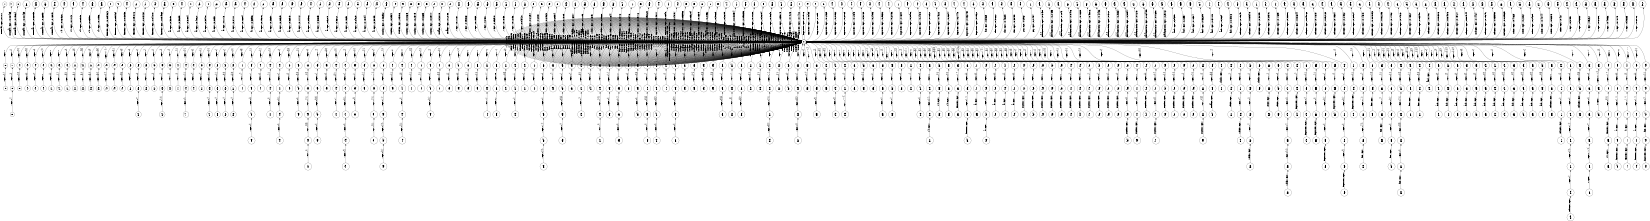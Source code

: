 digraph FST {
rankdir = LR;
size = "8.5,11";
label = "";
center = 1;
orientation = Landscape;
ranksep = "0.4";
nodesep = "0.25";
0 [label = "0", shape = circle, style = bold, fontsize = 14]
	0 -> 0 [label = "numeral:(/0.13954", fontsize = 14];
	0 -> 0 [label = "numeral:また/0.038399", fontsize = 14];
	0 -> 1 [label = "numeral:<eps>/0.1177", fontsize = 14];
	0 -> 4 [label = "numeral:<eps>/-0.067465", fontsize = 14];
	0 -> 0 [label = "numeral:なお/0.031434", fontsize = 14];
	0 -> 0 [label = "numeral:中/0.074013", fontsize = 14];
	0 -> 0 [label = "numeral:番号/-0.13109", fontsize = 14];
	0 -> 0 [label = "numeral:数字/-0.26801", fontsize = 14];
	0 -> 8 [label = "numeral:<eps>/-0.19664", fontsize = 14];
	0 -> 0 [label = "numeral:符号/-0.31751", fontsize = 14];
	0 -> 0 [label = "numeral:源/0.28875", fontsize = 14];
	0 -> 381 [label = "numeral:<eps>/-0.081439", fontsize = 14];
	0 -> 385 [label = "numeral:<eps>/-0.22069", fontsize = 14];
	0 -> 697 [label = "numeral:<eps>/0.26893", fontsize = 14];
	0 -> 376 [label = "numeral:<eps>/0.16815", fontsize = 14];
	0 -> 0 [label = "14:１６/0.1722", fontsize = 14];
	0 -> 0 [label = "14:１２/0.064647", fontsize = 14];
	0 -> 0 [label = "14:１８/0.2777", fontsize = 14];
	0 -> 0 [label = "14:１４/-0.74193", fontsize = 14];
	0 -> 0 [label = "14:1４/-0.30603", fontsize = 14];
	0 -> 703 [label = "14:<eps>/0.067526", fontsize = 14];
	0 -> 709 [label = "14:<eps>/0.17073", fontsize = 14];
	0 -> 715 [label = "14:<eps>/0.18975", fontsize = 14];
	0 -> 0 [label = "14:に/0.36681", fontsize = 14];
	0 -> 0 [label = "14:２/0.38716", fontsize = 14];
	0 -> 393 [label = "14:<eps>/-0.039501", fontsize = 14];
	0 -> 389 [label = "14:<eps>/-0.10996", fontsize = 14];
	0 -> 0 [label = "14:14/-0.39666", fontsize = 14];
	0 -> 0 [label = "14:で/0.32725", fontsize = 14];
	0 -> 0 [label = "denotes:は/-0.32636", fontsize = 14];
	0 -> 11 [label = "denotes:<eps>/-0.0094673", fontsize = 14];
	0 -> 0 [label = "denotes:で/0.077775", fontsize = 14];
	0 -> 14 [label = "denotes:<eps>/0.059464", fontsize = 14];
	0 -> 0 [label = "denotes:あ/0.048754", fontsize = 14];
	0 -> 415 [label = "denotes:<eps>/0.073055", fontsize = 14];
	0 -> 411 [label = "denotes:<eps>/0.091876", fontsize = 14];
	0 -> 407 [label = "denotes:<eps>/0.013422", fontsize = 14];
	0 -> 402 [label = "denotes:<eps>/0.041007", fontsize = 14];
	0 -> 398 [label = "denotes:<eps>/-0.094969", fontsize = 14];
	0 -> 0 [label = "denotes:：/0.13313", fontsize = 14];
	0 -> 0 [label = "denotes:示/0.054131", fontsize = 14];
	0 -> 0 [label = "a:半/-0.29268", fontsize = 14];
	0 -> 0 [label = "a:、/-0.53146", fontsize = 14];
	0 -> 0 [label = "a:a/-0.27632", fontsize = 14];
	0 -> 0 [label = "a:ａ/-0.36908", fontsize = 14];
	0 -> 0 [label = "a:１/-0.33059", fontsize = 14];
	0 -> 0 [label = "a:る/-0.33829", fontsize = 14];
	0 -> 0 [label = "a:する/-0.4215", fontsize = 14];
	0 -> 0 [label = "a:さらに/-0.27717", fontsize = 14];
	0 -> 23 [label = "a:<eps>/-0.33191", fontsize = 14];
	0 -> 0 [label = "a:また/-0.28764", fontsize = 14];
	0 -> 419 [label = "a:<eps>/-0.33299", fontsize = 14];
	0 -> 17 [label = "a:<eps>/-0.31884", fontsize = 14];
	0 -> 427 [label = "a:<eps>/-0.40827", fontsize = 14];
	0 -> 20 [label = "a:<eps>/-0.39478", fontsize = 14];
	0 -> 431 [label = "a:<eps>/-0.20331", fontsize = 14];
	0 -> 435 [label = "a:<eps>/-0.1713", fontsize = 14];
	0 -> 439 [label = "a:<eps>/-0.27101", fontsize = 14];
	0 -> 443 [label = "a:<eps>/-0.16284", fontsize = 14];
	0 -> 447 [label = "a:<eps>/-0.33956", fontsize = 14];
	0 -> 451 [label = "a:<eps>/-0.19276", fontsize = 14];
	0 -> 455 [label = "a:<eps>/-0.25697", fontsize = 14];
	0 -> 459 [label = "a:<eps>/-0.28325", fontsize = 14];
	0 -> 463 [label = "a:<eps>/-0.36513", fontsize = 14];
	0 -> 468 [label = "a:<eps>/-0.11772", fontsize = 14];
	0 -> 473 [label = "a:<eps>/-0.29366", fontsize = 14];
	0 -> 477 [label = "a:<eps>/-0.32665", fontsize = 14];
	0 -> 482 [label = "a:<eps>/-0.3215", fontsize = 14];
	0 -> 486 [label = "a:<eps>/-0.36721", fontsize = 14];
	0 -> 490 [label = "a:<eps>/-0.18251", fontsize = 14];
	0 -> 494 [label = "a:<eps>/-0.24829", fontsize = 14];
	0 -> 498 [label = "a:<eps>/-0.18194", fontsize = 14];
	0 -> 0 [label = "a:は/-0.45571", fontsize = 14];
	0 -> 0 [label = "a:その/-0.33499", fontsize = 14];
	0 -> 0 [label = "a:た/-0.4067", fontsize = 14];
	0 -> 423 [label = "a:<eps>/-0.38759", fontsize = 14];
	0 -> 0 [label = "suction:内部/0.3326", fontsize = 14];
	0 -> 503 [label = "suction:<eps>/0.032932", fontsize = 14];
	0 -> 0 [label = "suction:用/0.24195", fontsize = 14];
	0 -> 0 [label = "suction:吸込/-0.43419", fontsize = 14];
	0 -> 26 [label = "suction:<eps>/-0.39341", fontsize = 14];
	0 -> 0 [label = "suction:吸入/-0.5981", fontsize = 14];
	0 -> 29 [label = "suction:<eps>/-0.3086", fontsize = 14];
	0 -> 32 [label = "suction:<eps>/-0.30615", fontsize = 14];
	0 -> 35 [label = "suction:<eps>/-0.29779", fontsize = 14];
	0 -> 0 [label = "suction:吸気/-0.25305", fontsize = 14];
	0 -> 0 [label = "suction:吸引/-0.61619", fontsize = 14];
	0 -> 38 [label = "suction:<eps>/-0.32683", fontsize = 14];
	0 -> 0 [label = "suction:吸着/-0.47249", fontsize = 14];
	0 -> 0 [label = "suction:吸い込み/-0.35176", fontsize = 14];
	0 -> 0 [label = "suction:連通/0.16277", fontsize = 14];
	0 -> 41 [label = "suction:<eps>/-0.39444", fontsize = 14];
	0 -> 0 [label = "suction:吸出/-0.23936", fontsize = 14];
	0 -> 0 [label = "surface:表面/-0.64426", fontsize = 14];
	0 -> 0 [label = "surface:表/-0.19213", fontsize = 14];
	0 -> 44 [label = "surface:<eps>/-0.32118", fontsize = 14];
	0 -> 0 [label = "surface:平面/-0.084996", fontsize = 14];
	0 -> 0 [label = "surface:面/-0.60321", fontsize = 14];
	0 -> 0 [label = "surface:面上/-0.34256", fontsize = 14];
	0 -> 47 [label = "surface:<eps>/0.12788", fontsize = 14];
	0 -> 0 [label = "surface:鏡面/-0.23118", fontsize = 14];
	0 -> 0 [label = "surface:面内/-0.19902", fontsize = 14];
	0 -> 0 [label = "surface:上面/-0.2779", fontsize = 14];
	0 -> 0 [label = "surface:表面上/-0.31022", fontsize = 14];
	0 -> 0 [label = "surface:側面/-0.21487", fontsize = 14];
	0 -> 0 [label = "surface:下面/-0.26658", fontsize = 14];
	0 -> 0 [label = "surface:定/-0.089573", fontsize = 14];
	0 -> 0 [label = "surface:側/-0.04151", fontsize = 14];
	0 -> 0 [label = "non-separation:non-separation/0.00051426", fontsize = 14];
	0 -> 0 [label = "streamline:streamline/0.00051426", fontsize = 14];
	0 -> 519 [label = ",:<eps>/-0.17187", fontsize = 14];
	0 -> 525 [label = ",:<eps>/0.090868", fontsize = 14];
	0 -> 0 [label = ",:、/-0.60301", fontsize = 14];
	0 -> 0 [label = ",:で/-0.41565", fontsize = 14];
	0 -> 0 [label = ",:と/-0.27357", fontsize = 14];
	0 -> 0 [label = ",:に/-0.42948", fontsize = 14];
	0 -> 536 [label = ",:<eps>/-0.19939", fontsize = 14];
	0 -> 532 [label = ",:<eps>/0.2766", fontsize = 14];
	0 -> 528 [label = ",:<eps>/0.092578", fontsize = 14];
	0 -> 514 [label = ",:<eps>/-0.18738", fontsize = 14];
	0 -> 510 [label = ",:<eps>/-0.12156", fontsize = 14];
	0 -> 507 [label = ",:<eps>/-0.043421", fontsize = 14];
	0 -> 0 [label = ",:，/-0.41118", fontsize = 14];
	0 -> 0 [label = ",:が/0.10803", fontsize = 14];
	0 -> 0 [label = "which:た/-0.28488", fontsize = 14];
	0 -> 0 [label = "which:で/-0.18943", fontsize = 14];
	0 -> 50 [label = "which:<eps>/-0.24254", fontsize = 14];
	0 -> 0 [label = "which:を/-0.19919", fontsize = 14];
	0 -> 60 [label = "which:<eps>/-0.20881", fontsize = 14];
	0 -> 53 [label = "which:<eps>/-0.27523", fontsize = 14];
	0 -> 0 [label = "which:と/-0.073165", fontsize = 14];
	0 -> 57 [label = "which:<eps>/-0.20354", fontsize = 14];
	0 -> 543 [label = "which:<eps>/0.19709", fontsize = 14];
	0 -> 547 [label = "which:<eps>/0.16004", fontsize = 14];
	0 -> 552 [label = "which:<eps>/0.17153", fontsize = 14];
	0 -> 557 [label = "which:<eps>/0.13791", fontsize = 14];
	0 -> 563 [label = "which:<eps>/0.29626", fontsize = 14];
	0 -> 567 [label = "which:<eps>/0.11644", fontsize = 14];
	0 -> 574 [label = "which:<eps>/0.20742", fontsize = 14];
	0 -> 0 [label = "which:に/0.14481", fontsize = 14];
	0 -> 0 [label = "which:り/-0.097412", fontsize = 14];
	0 -> 0 [label = "which:る/-0.17321", fontsize = 14];
	0 -> 0 [label = "which:が/-0.03821", fontsize = 14];
	0 -> 721 [label = "which:<eps>/0.33476", fontsize = 14];
	0 -> 63 [label = "which:<eps>/-0.19716", fontsize = 14];
	0 -> 593 [label = "improves:<eps>/-0.092628", fontsize = 14];
	0 -> 176 [label = "improves:<eps>/-0.15117", fontsize = 14];
	0 -> 107 [label = "improves:<eps>/-0.16946", fontsize = 14];
	0 -> 102 [label = "improves:<eps>/0.048787", fontsize = 14];
	0 -> 0 [label = "improves:を/0.27211", fontsize = 14];
	0 -> 99 [label = "improves:<eps>/-0.093556", fontsize = 14];
	0 -> 95 [label = "improves:<eps>/-0.055284", fontsize = 14];
	0 -> 91 [label = "improves:<eps>/-0.16375", fontsize = 14];
	0 -> 87 [label = "improves:<eps>/-0.20952", fontsize = 14];
	0 -> 83 [label = "improves:<eps>/-0.35663", fontsize = 14];
	0 -> 114 [label = "improves:<eps>/-0.36759", fontsize = 14];
	0 -> 610 [label = "improves:<eps>/-0.0030574", fontsize = 14];
	0 -> 606 [label = "improves:<eps>/-0.096696", fontsize = 14];
	0 -> 599 [label = "improves:<eps>/-0.10126", fontsize = 14];
	0 -> 80 [label = "improves:<eps>/-0.36794", fontsize = 14];
	0 -> 588 [label = "improves:<eps>/-0.19648", fontsize = 14];
	0 -> 584 [label = "improves:<eps>/0.35079", fontsize = 14];
	0 -> 578 [label = "improves:<eps>/0.14026", fontsize = 14];
	0 -> 77 [label = "improves:<eps>/0.11402", fontsize = 14];
	0 -> 0 [label = "improves:が/0.18323", fontsize = 14];
	0 -> 0 [label = "improves:ため/0.3346", fontsize = 14];
	0 -> 73 [label = "improves:<eps>/-0.1916", fontsize = 14];
	0 -> 70 [label = "improves:<eps>/-0.15455", fontsize = 14];
	0 -> 67 [label = "improves:<eps>/0.1855", fontsize = 14];
	0 -> 119 [label = "improves:<eps>/-0.12369", fontsize = 14];
	0 -> 122 [label = "improves:<eps>/-0.20862", fontsize = 14];
	0 -> 126 [label = "improves:<eps>/-0.22163", fontsize = 14];
	0 -> 0 [label = "improves:改良/0.027153", fontsize = 14];
	0 -> 186 [label = "improves:<eps>/-0.12343", fontsize = 14];
	0 -> 0 [label = "improves:改善/-0.13424", fontsize = 14];
	0 -> 182 [label = "improves:<eps>/-0.30768", fontsize = 14];
	0 -> 179 [label = "improves:<eps>/-0.24093", fontsize = 14];
	0 -> 110 [label = "improves:<eps>/-0.25322", fontsize = 14];
	0 -> 171 [label = "improves:<eps>/-0.22156", fontsize = 14];
	0 -> 168 [label = "improves:<eps>/-0.1689", fontsize = 14];
	0 -> 162 [label = "improves:<eps>/-0.28406", fontsize = 14];
	0 -> 157 [label = "improves:<eps>/-0.24818", fontsize = 14];
	0 -> 154 [label = "improves:<eps>/-0.1692", fontsize = 14];
	0 -> 0 [label = "improves:向上/-0.28522", fontsize = 14];
	0 -> 150 [label = "improves:<eps>/0.14522", fontsize = 14];
	0 -> 144 [label = "improves:<eps>/-0.26044", fontsize = 14];
	0 -> 140 [label = "improves:<eps>/0.21448", fontsize = 14];
	0 -> 0 [label = "improves:結果/0.26865", fontsize = 14];
	0 -> 137 [label = "improves:<eps>/-0.032758", fontsize = 14];
	0 -> 132 [label = "improves:<eps>/-0.1932", fontsize = 14];
	0 -> 0 [label = "the:、/-0.56087", fontsize = 14];
	0 -> 0 [label = "the:た/-0.31363", fontsize = 14];
	0 -> 0 [label = "the:（/-0.22286", fontsize = 14];
	0 -> 0 [label = "the:その/-0.31193", fontsize = 14];
	0 -> 0 [label = "the:の/-0.46103", fontsize = 14];
	0 -> 0 [label = "the:は/-0.3999", fontsize = 14];
	0 -> 189 [label = "the:<eps>/-0.3569", fontsize = 14];
	0 -> 192 [label = "the:<eps>/-0.31222", fontsize = 14];
	0 -> 195 [label = "the:<eps>/-0.43285", fontsize = 14];
	0 -> 0 [label = "the:各/-0.23004", fontsize = 14];
	0 -> 198 [label = "the:<eps>/-0.38489", fontsize = 14];
	0 -> 0 [label = "the:この/-0.36216", fontsize = 14];
	0 -> 0 [label = "the:前記/-0.39973", fontsize = 14];
	0 -> 0 [label = "the:する/-0.24789", fontsize = 14];
	0 -> 0 [label = "the:ア/-0.21137", fontsize = 14];
	0 -> 0 [label = "the:本/-0.2343", fontsize = 14];
	0 -> 0 [label = "the:尚/-0.22102", fontsize = 14];
	0 -> 201 [label = "p-q:<eps>/0.2962", fontsize = 14];
	0 -> 205 [label = "p-q:<eps>/0.21494", fontsize = 14];
	0 -> 0 [label = "characteristic:実線/0.13008", fontsize = 14];
	0 -> 617 [label = "characteristic:<eps>/0.13439", fontsize = 14];
	0 -> 0 [label = "characteristic:性/-0.095631", fontsize = 14];
	0 -> 0 [label = "characteristic:特性/-0.68054", fontsize = 14];
	0 -> 0 [label = "characteristic:特徴/-0.37598", fontsize = 14];
	0 -> 209 [label = "characteristic:<eps>/-0.27895", fontsize = 14];
	0 -> 0 [label = "characteristic:能/0.16326", fontsize = 14];
	0 -> 0 [label = "characteristic:固有/-0.1679", fontsize = 14];
	0 -> 621 [label = "characteristic:<eps>/0.1243", fontsize = 14];
	0 -> 0 [label = "characteristic:性質/-0.1427", fontsize = 14];
	0 -> 0 [label = "characteristic:特長/-0.18293", fontsize = 14];
	0 -> 614 [label = "characteristic:<eps>/0.18406", fontsize = 14];
	0 -> 661 [label = "characteristic:<eps>/-0.18228", fontsize = 14];
	0 -> 657 [label = "characteristic:<eps>/-0.45016", fontsize = 14];
	0 -> 653 [label = "characteristic:<eps>/-0.42436", fontsize = 14];
	0 -> 649 [label = "characteristic:<eps>/-0.3721", fontsize = 14];
	0 -> 645 [label = "characteristic:<eps>/-0.25834", fontsize = 14];
	0 -> 641 [label = "characteristic:<eps>/-0.38544", fontsize = 14];
	0 -> 637 [label = "characteristic:<eps>/-0.1273", fontsize = 14];
	0 -> 633 [label = "characteristic:<eps>/0.064485", fontsize = 14];
	0 -> 629 [label = "characteristic:<eps>/0.016901", fontsize = 14];
	0 -> 625 [label = "characteristic:<eps>/0.25761", fontsize = 14];
	0 -> 665 [label = "and:<eps>/0.34355", fontsize = 14];
	0 -> 669 [label = "and:<eps>/0.22557", fontsize = 14];
	0 -> 674 [label = "and:<eps>/0.10304", fontsize = 14];
	0 -> 0 [label = "and:、/-0.41499", fontsize = 14];
	0 -> 0 [label = "and:と/-0.55896", fontsize = 14];
	0 -> 212 [label = "and:<eps>/-0.36289", fontsize = 14];
	0 -> 216 [label = "and:<eps>/-0.37709", fontsize = 14];
	0 -> 0 [label = "and:し/-0.19941", fontsize = 14];
	0 -> 0 [label = "and:り/-0.37128", fontsize = 14];
	0 -> 219 [label = "and:<eps>/-0.2664", fontsize = 14];
	0 -> 0 [label = "and:，/-0.43971", fontsize = 14];
	0 -> 0 [label = "and:・/-0.23966", fontsize = 14];
	0 -> 0 [label = "and:や/-0.42382", fontsize = 14];
	0 -> 0 [label = "and:／/-0.17653", fontsize = 14];
	0 -> 0 [label = "and:及び/-0.5598", fontsize = 14];
	0 -> 0 [label = "and:とも/-0.22509", fontsize = 14];
	0 -> 0 [label = "and:および/-0.59005", fontsize = 14];
	0 -> 0 [label = "and:ａｎｄ/-0.32098", fontsize = 14];
	0 -> 682 [label = "and:<eps>/0.015913", fontsize = 14];
	0 -> 280 [label = "reduces:<eps>/-0.19645", fontsize = 14];
	0 -> 277 [label = "reduces:<eps>/-0.085478", fontsize = 14];
	0 -> 272 [label = "reduces:<eps>/-0.30795", fontsize = 14];
	0 -> 267 [label = "reduces:<eps>/-0.20576", fontsize = 14];
	0 -> 263 [label = "reduces:<eps>/-0.17699", fontsize = 14];
	0 -> 260 [label = "reduces:<eps>/-0.26086", fontsize = 14];
	0 -> 255 [label = "reduces:<eps>/-0.086044", fontsize = 14];
	0 -> 251 [label = "reduces:<eps>/-0.049162", fontsize = 14];
	0 -> 246 [label = "reduces:<eps>/-0.11673", fontsize = 14];
	0 -> 0 [label = "reduces:を/0.23564", fontsize = 14];
	0 -> 285 [label = "reduces:<eps>/-0.092122", fontsize = 14];
	0 -> 239 [label = "reduces:<eps>/-0.19384", fontsize = 14];
	0 -> 236 [label = "reduces:<eps>/-0.24832", fontsize = 14];
	0 -> 231 [label = "reduces:<eps>/-0.20924", fontsize = 14];
	0 -> 228 [label = "reduces:<eps>/-0.14613", fontsize = 14];
	0 -> 0 [label = "reduces:が/0.10973", fontsize = 14];
	0 -> 222 [label = "reduces:<eps>/-0.0078093", fontsize = 14];
	0 -> 243 [label = "reduces:<eps>/-0.067293", fontsize = 14];
	0 -> 0 [label = "reduces:低減/-0.10517", fontsize = 14];
	0 -> 291 [label = "reduces:<eps>/-0.14192", fontsize = 14];
	0 -> 294 [label = "reduces:<eps>/-0.14613", fontsize = 14];
	0 -> 297 [label = "reduces:<eps>/-0.16827", fontsize = 14];
	0 -> 301 [label = "reduces:<eps>/0.033491", fontsize = 14];
	0 -> 0 [label = "reduces:減少/-0.116", fontsize = 14];
	0 -> 305 [label = "reduces:<eps>/-0.1791", fontsize = 14];
	0 -> 0 [label = "reduces:削減/-0.095123", fontsize = 14];
	0 -> 0 [label = "reduces:低下/-0.09586", fontsize = 14];
	0 -> 309 [label = "reduces:<eps>/-0.080316", fontsize = 14];
	0 -> 312 [label = "reduces:<eps>/-0.084875", fontsize = 14];
	0 -> 315 [label = "reduces:<eps>/-0.15724", fontsize = 14];
	0 -> 320 [label = "reduces:<eps>/-0.084744", fontsize = 14];
	0 -> 323 [label = "reduces:<eps>/0.14424", fontsize = 14];
	0 -> 326 [label = "reduces:<eps>/-0.19246", fontsize = 14];
	0 -> 331 [label = "reduces:<eps>/0.035998", fontsize = 14];
	0 -> 0 [label = "reduces:改善/0.21891", fontsize = 14];
	0 -> 288 [label = "reduces:<eps>/0.0029625", fontsize = 14];
	0 -> 0 [label = "noise:信号/0.46789", fontsize = 14];
	0 -> 0 [label = "noise:騒音/-0.53685", fontsize = 14];
	0 -> 334 [label = "noise:<eps>/-0.41625", fontsize = 14];
	0 -> 338 [label = "noise:<eps>/-0.22827", fontsize = 14];
	0 -> 0 [label = "noise:音/-0.3474", fontsize = 14];
	0 -> 341 [label = "noise:<eps>/-0.24689", fontsize = 14];
	0 -> 0 [label = "noise:noise/-0.28265", fontsize = 14];
	0 -> 0 [label = "noise:ノイズ/-0.72321", fontsize = 14];
	0 -> 693 [label = "noise:<eps>/-0.40744", fontsize = 14];
	0 -> 686 [label = "noise:<eps>/-0.52373", fontsize = 14];
	0 -> 345 [label = "noise:<eps>/-0.421", fontsize = 14];
	0 -> 0 [label = "noise:乱/-0.13598", fontsize = 14];
	0 -> 0 [label = "noise:つ/0.48356", fontsize = 14];
	0 -> 0 [label = "noise:雑音/-0.58028", fontsize = 14];
	0 -> 349 [label = ".:<eps>/-0.37591", fontsize = 14];
	0 -> 352 [label = ".:<eps>/-0.56222", fontsize = 14];
	0 -> 0 [label = ".:。/-0.62093", fontsize = 14];
	0 -> 355 [label = ".:<eps>/-0.5232", fontsize = 14];
	0 -> 358 [label = ".:<eps>/-0.67686", fontsize = 14];
	0 -> 362 [label = ".:<eps>/-0.40936", fontsize = 14];
	0 -> 0 [label = ".:る/-0.36042", fontsize = 14];
	0 -> 366 [label = ".:<eps>/-0.70148", fontsize = 14];
	0 -> 369 [label = ".:<eps>/-0.38263", fontsize = 14];
	0 -> 372 [label = ".:<eps>/-0.60702", fontsize = 14];
1 [label = "1", shape = circle, style = solid, fontsize = 14]
2 [label = "2", shape = circle, style = solid, fontsize = 14]
	2 -> 3 [label = "<eps>:また", fontsize = 14];
3 [label = "3", shape = circle, style = solid, fontsize = 14]
	3 -> 0 [label = "<eps>:、", fontsize = 14];
4 [label = "4", shape = circle, style = solid, fontsize = 14]
5 [label = "5", shape = circle, style = solid, fontsize = 14]
	5 -> 6 [label = "<eps>:で", fontsize = 14];
6 [label = "6", shape = circle, style = solid, fontsize = 14]
	6 -> 7 [label = "<eps>:あ", fontsize = 14];
7 [label = "7", shape = circle, style = solid, fontsize = 14]
	7 -> 0 [label = "<eps>:り", fontsize = 14];
8 [label = "8", shape = circle, style = solid, fontsize = 14]
9 [label = "9", shape = circle, style = solid, fontsize = 14]
	9 -> 10 [label = "<eps>:引用", fontsize = 14];
10 [label = "10", shape = circle, style = solid, fontsize = 14]
	10 -> 0 [label = "<eps>:符号", fontsize = 14];
11 [label = "11", shape = circle, style = solid, fontsize = 14]
12 [label = "12", shape = circle, style = solid, fontsize = 14]
	12 -> 13 [label = "<eps>:は", fontsize = 14];
13 [label = "13", shape = circle, style = solid, fontsize = 14]
	13 -> 0 [label = "<eps>:閃光", fontsize = 14];
14 [label = "14", shape = circle, style = solid, fontsize = 14]
15 [label = "15", shape = circle, style = solid, fontsize = 14]
	15 -> 16 [label = "<eps>:で", fontsize = 14];
16 [label = "16", shape = circle, style = solid, fontsize = 14]
	16 -> 0 [label = "<eps>:あ", fontsize = 14];
17 [label = "17", shape = circle, style = solid, fontsize = 14]
18 [label = "18", shape = circle, style = solid, fontsize = 14]
	18 -> 19 [label = "<eps>:、", fontsize = 14];
19 [label = "19", shape = circle, style = solid, fontsize = 14]
	19 -> 0 [label = "<eps>:これ", fontsize = 14];
20 [label = "20", shape = circle, style = solid, fontsize = 14]
21 [label = "21", shape = circle, style = solid, fontsize = 14]
	21 -> 22 [label = "<eps>:は", fontsize = 14];
22 [label = "22", shape = circle, style = solid, fontsize = 14]
	22 -> 0 [label = "<eps>:、", fontsize = 14];
23 [label = "23", shape = circle, style = solid, fontsize = 14]
24 [label = "24", shape = circle, style = solid, fontsize = 14]
	24 -> 25 [label = "<eps>:また", fontsize = 14];
25 [label = "25", shape = circle, style = solid, fontsize = 14]
	25 -> 0 [label = "<eps>:、", fontsize = 14];
26 [label = "26", shape = circle, style = solid, fontsize = 14]
27 [label = "27", shape = circle, style = solid, fontsize = 14]
	27 -> 28 [label = "<eps>:吸込", fontsize = 14];
28 [label = "28", shape = circle, style = solid, fontsize = 14]
	28 -> 0 [label = "<eps>:み", fontsize = 14];
29 [label = "29", shape = circle, style = solid, fontsize = 14]
30 [label = "30", shape = circle, style = solid, fontsize = 14]
	30 -> 31 [label = "<eps>:吸入", fontsize = 14];
31 [label = "31", shape = circle, style = solid, fontsize = 14]
	31 -> 0 [label = "<eps>:側", fontsize = 14];
32 [label = "32", shape = circle, style = solid, fontsize = 14]
33 [label = "33", shape = circle, style = solid, fontsize = 14]
	33 -> 34 [label = "<eps>:吸入", fontsize = 14];
34 [label = "34", shape = circle, style = solid, fontsize = 14]
	34 -> 0 [label = "<eps>:領域", fontsize = 14];
35 [label = "35", shape = circle, style = solid, fontsize = 14]
36 [label = "36", shape = circle, style = solid, fontsize = 14]
	36 -> 37 [label = "<eps>:吸入", fontsize = 14];
37 [label = "37", shape = circle, style = solid, fontsize = 14]
	37 -> 0 [label = "<eps>:弁", fontsize = 14];
38 [label = "38", shape = circle, style = solid, fontsize = 14]
39 [label = "39", shape = circle, style = solid, fontsize = 14]
	39 -> 40 [label = "<eps>:吸引", fontsize = 14];
40 [label = "40", shape = circle, style = solid, fontsize = 14]
	40 -> 0 [label = "<eps>:動作", fontsize = 14];
41 [label = "41", shape = circle, style = solid, fontsize = 14]
42 [label = "42", shape = circle, style = solid, fontsize = 14]
	42 -> 43 [label = "<eps>:サク", fontsize = 14];
43 [label = "43", shape = circle, style = solid, fontsize = 14]
	43 -> 0 [label = "<eps>:ション", fontsize = 14];
44 [label = "44", shape = circle, style = solid, fontsize = 14]
45 [label = "45", shape = circle, style = solid, fontsize = 14]
	45 -> 46 [label = "<eps>:表", fontsize = 14];
46 [label = "46", shape = circle, style = solid, fontsize = 14]
	46 -> 0 [label = "<eps>:面上", fontsize = 14];
47 [label = "47", shape = circle, style = solid, fontsize = 14]
48 [label = "48", shape = circle, style = solid, fontsize = 14]
	48 -> 49 [label = "<eps>:基板", fontsize = 14];
49 [label = "49", shape = circle, style = solid, fontsize = 14]
	49 -> 0 [label = "<eps>:部", fontsize = 14];
50 [label = "50", shape = circle, style = solid, fontsize = 14]
51 [label = "51", shape = circle, style = solid, fontsize = 14]
	51 -> 52 [label = "<eps>:で", fontsize = 14];
52 [label = "52", shape = circle, style = solid, fontsize = 14]
	52 -> 0 [label = "<eps>:あ", fontsize = 14];
53 [label = "53", shape = circle, style = solid, fontsize = 14]
54 [label = "54", shape = circle, style = solid, fontsize = 14]
	54 -> 55 [label = "<eps>:で", fontsize = 14];
55 [label = "55", shape = circle, style = solid, fontsize = 14]
	55 -> 56 [label = "<eps>:あ", fontsize = 14];
56 [label = "56", shape = circle, style = solid, fontsize = 14]
	56 -> 0 [label = "<eps>:り", fontsize = 14];
57 [label = "57", shape = circle, style = solid, fontsize = 14]
58 [label = "58", shape = circle, style = solid, fontsize = 14]
	58 -> 59 [label = "<eps>:し", fontsize = 14];
59 [label = "59", shape = circle, style = solid, fontsize = 14]
	59 -> 0 [label = "<eps>:た", fontsize = 14];
60 [label = "60", shape = circle, style = solid, fontsize = 14]
61 [label = "61", shape = circle, style = solid, fontsize = 14]
	61 -> 62 [label = "<eps>:あ", fontsize = 14];
62 [label = "62", shape = circle, style = solid, fontsize = 14]
	62 -> 0 [label = "<eps>:り", fontsize = 14];
63 [label = "63", shape = circle, style = solid, fontsize = 14]
64 [label = "64", shape = circle, style = solid, fontsize = 14]
	64 -> 65 [label = "<eps>:もの", fontsize = 14];
65 [label = "65", shape = circle, style = solid, fontsize = 14]
	65 -> 66 [label = "<eps>:で", fontsize = 14];
66 [label = "66", shape = circle, style = solid, fontsize = 14]
	66 -> 0 [label = "<eps>:あ", fontsize = 14];
67 [label = "67", shape = circle, style = solid, fontsize = 14]
68 [label = "68", shape = circle, style = solid, fontsize = 14]
	68 -> 69 [label = "<eps>:も", fontsize = 14];
69 [label = "69", shape = circle, style = solid, fontsize = 14]
	69 -> 0 [label = "<eps>:よ", fontsize = 14];
70 [label = "70", shape = circle, style = solid, fontsize = 14]
71 [label = "71", shape = circle, style = solid, fontsize = 14]
	71 -> 72 [label = "<eps>:も", fontsize = 14];
72 [label = "72", shape = circle, style = solid, fontsize = 14]
	72 -> 0 [label = "<eps>:向上", fontsize = 14];
73 [label = "73", shape = circle, style = solid, fontsize = 14]
74 [label = "74", shape = circle, style = solid, fontsize = 14]
	74 -> 75 [label = "<eps>:も", fontsize = 14];
75 [label = "75", shape = circle, style = solid, fontsize = 14]
	75 -> 76 [label = "<eps>:向上", fontsize = 14];
76 [label = "76", shape = circle, style = solid, fontsize = 14]
	76 -> 0 [label = "<eps>:する", fontsize = 14];
77 [label = "77", shape = circle, style = solid, fontsize = 14]
78 [label = "78", shape = circle, style = solid, fontsize = 14]
	78 -> 79 [label = "<eps>:が", fontsize = 14];
79 [label = "79", shape = circle, style = solid, fontsize = 14]
	79 -> 0 [label = "<eps>:良", fontsize = 14];
80 [label = "80", shape = circle, style = solid, fontsize = 14]
81 [label = "81", shape = circle, style = solid, fontsize = 14]
	81 -> 82 [label = "<eps>:が", fontsize = 14];
82 [label = "82", shape = circle, style = solid, fontsize = 14]
	82 -> 0 [label = "<eps>:向上", fontsize = 14];
83 [label = "83", shape = circle, style = solid, fontsize = 14]
84 [label = "84", shape = circle, style = solid, fontsize = 14]
	84 -> 85 [label = "<eps>:が", fontsize = 14];
85 [label = "85", shape = circle, style = solid, fontsize = 14]
	85 -> 86 [label = "<eps>:向上", fontsize = 14];
86 [label = "86", shape = circle, style = solid, fontsize = 14]
	86 -> 0 [label = "<eps>:する", fontsize = 14];
87 [label = "87", shape = circle, style = solid, fontsize = 14]
88 [label = "88", shape = circle, style = solid, fontsize = 14]
	88 -> 89 [label = "<eps>:が", fontsize = 14];
89 [label = "89", shape = circle, style = solid, fontsize = 14]
	89 -> 90 [label = "<eps>:向上", fontsize = 14];
90 [label = "90", shape = circle, style = solid, fontsize = 14]
	90 -> 0 [label = "<eps>:さ", fontsize = 14];
91 [label = "91", shape = circle, style = solid, fontsize = 14]
92 [label = "92", shape = circle, style = solid, fontsize = 14]
	92 -> 93 [label = "<eps>:が", fontsize = 14];
93 [label = "93", shape = circle, style = solid, fontsize = 14]
	93 -> 94 [label = "<eps>:改善", fontsize = 14];
94 [label = "94", shape = circle, style = solid, fontsize = 14]
	94 -> 0 [label = "<eps>:さ", fontsize = 14];
95 [label = "95", shape = circle, style = solid, fontsize = 14]
96 [label = "96", shape = circle, style = solid, fontsize = 14]
	96 -> 97 [label = "<eps>:が", fontsize = 14];
97 [label = "97", shape = circle, style = solid, fontsize = 14]
	97 -> 98 [label = "<eps>:高め", fontsize = 14];
98 [label = "98", shape = circle, style = solid, fontsize = 14]
	98 -> 0 [label = "<eps>:られ", fontsize = 14];
99 [label = "99", shape = circle, style = solid, fontsize = 14]
100 [label = "100", shape = circle, style = solid, fontsize = 14]
	100 -> 101 [label = "<eps>:が", fontsize = 14];
101 [label = "101", shape = circle, style = solid, fontsize = 14]
	101 -> 0 [label = "<eps>:増", fontsize = 14];
102 [label = "102", shape = circle, style = solid, fontsize = 14]
103 [label = "103", shape = circle, style = solid, fontsize = 14]
	103 -> 104 [label = "<eps>:を", fontsize = 14];
104 [label = "104", shape = circle, style = solid, fontsize = 14]
	104 -> 105 [label = "<eps>:高", fontsize = 14];
105 [label = "105", shape = circle, style = solid, fontsize = 14]
	105 -> 106 [label = "<eps>:く", fontsize = 14];
106 [label = "106", shape = circle, style = solid, fontsize = 14]
	106 -> 0 [label = "<eps>:でき", fontsize = 14];
107 [label = "107", shape = circle, style = solid, fontsize = 14]
108 [label = "108", shape = circle, style = solid, fontsize = 14]
	108 -> 109 [label = "<eps>:を", fontsize = 14];
109 [label = "109", shape = circle, style = solid, fontsize = 14]
	109 -> 0 [label = "<eps>:向上", fontsize = 14];
110 [label = "110", shape = circle, style = solid, fontsize = 14]
111 [label = "111", shape = circle, style = solid, fontsize = 14]
	111 -> 112 [label = "<eps>:を", fontsize = 14];
112 [label = "112", shape = circle, style = solid, fontsize = 14]
	112 -> 113 [label = "<eps>:向上", fontsize = 14];
113 [label = "113", shape = circle, style = solid, fontsize = 14]
	113 -> 0 [label = "<eps>:でき", fontsize = 14];
114 [label = "114", shape = circle, style = solid, fontsize = 14]
115 [label = "115", shape = circle, style = solid, fontsize = 14]
	115 -> 116 [label = "<eps>:を", fontsize = 14];
116 [label = "116", shape = circle, style = solid, fontsize = 14]
	116 -> 117 [label = "<eps>:向上", fontsize = 14];
117 [label = "117", shape = circle, style = solid, fontsize = 14]
	117 -> 118 [label = "<eps>:さ", fontsize = 14];
118 [label = "118", shape = circle, style = solid, fontsize = 14]
	118 -> 0 [label = "<eps>:せ", fontsize = 14];
119 [label = "119", shape = circle, style = solid, fontsize = 14]
120 [label = "120", shape = circle, style = solid, fontsize = 14]
	120 -> 121 [label = "<eps>:を", fontsize = 14];
121 [label = "121", shape = circle, style = solid, fontsize = 14]
	121 -> 0 [label = "<eps>:改善", fontsize = 14];
122 [label = "122", shape = circle, style = solid, fontsize = 14]
123 [label = "123", shape = circle, style = solid, fontsize = 14]
	123 -> 124 [label = "<eps>:を", fontsize = 14];
124 [label = "124", shape = circle, style = solid, fontsize = 14]
	124 -> 125 [label = "<eps>:改善", fontsize = 14];
125 [label = "125", shape = circle, style = solid, fontsize = 14]
	125 -> 0 [label = "<eps>:する", fontsize = 14];
126 [label = "126", shape = circle, style = solid, fontsize = 14]
127 [label = "127", shape = circle, style = solid, fontsize = 14]
	127 -> 128 [label = "<eps>:を", fontsize = 14];
128 [label = "128", shape = circle, style = solid, fontsize = 14]
	128 -> 129 [label = "<eps>:改善", fontsize = 14];
129 [label = "129", shape = circle, style = solid, fontsize = 14]
	129 -> 130 [label = "<eps>:する", fontsize = 14];
130 [label = "130", shape = circle, style = solid, fontsize = 14]
	130 -> 131 [label = "<eps>:効果", fontsize = 14];
131 [label = "131", shape = circle, style = solid, fontsize = 14]
	131 -> 0 [label = "<eps>:を", fontsize = 14];
132 [label = "132", shape = circle, style = solid, fontsize = 14]
133 [label = "133", shape = circle, style = solid, fontsize = 14]
	133 -> 134 [label = "<eps>:を", fontsize = 14];
134 [label = "134", shape = circle, style = solid, fontsize = 14]
	134 -> 135 [label = "<eps>:改善", fontsize = 14];
135 [label = "135", shape = circle, style = solid, fontsize = 14]
	135 -> 136 [label = "<eps>:さ", fontsize = 14];
136 [label = "136", shape = circle, style = solid, fontsize = 14]
	136 -> 0 [label = "<eps>:せ", fontsize = 14];
137 [label = "137", shape = circle, style = solid, fontsize = 14]
138 [label = "138", shape = circle, style = solid, fontsize = 14]
	138 -> 139 [label = "<eps>:を", fontsize = 14];
139 [label = "139", shape = circle, style = solid, fontsize = 14]
	139 -> 0 [label = "<eps>:高め", fontsize = 14];
140 [label = "140", shape = circle, style = solid, fontsize = 14]
141 [label = "141", shape = circle, style = solid, fontsize = 14]
	141 -> 142 [label = "<eps>:く", fontsize = 14];
142 [label = "142", shape = circle, style = solid, fontsize = 14]
	142 -> 143 [label = "<eps>:用い", fontsize = 14];
143 [label = "143", shape = circle, style = solid, fontsize = 14]
	143 -> 0 [label = "<eps>:られ", fontsize = 14];
144 [label = "144", shape = circle, style = solid, fontsize = 14]
145 [label = "145", shape = circle, style = solid, fontsize = 14]
	145 -> 146 [label = "<eps>:性", fontsize = 14];
146 [label = "146", shape = circle, style = solid, fontsize = 14]
	146 -> 147 [label = "<eps>:を", fontsize = 14];
147 [label = "147", shape = circle, style = solid, fontsize = 14]
	147 -> 148 [label = "<eps>:向上", fontsize = 14];
148 [label = "148", shape = circle, style = solid, fontsize = 14]
	148 -> 149 [label = "<eps>:さ", fontsize = 14];
149 [label = "149", shape = circle, style = solid, fontsize = 14]
	149 -> 0 [label = "<eps>:せ", fontsize = 14];
150 [label = "150", shape = circle, style = solid, fontsize = 14]
151 [label = "151", shape = circle, style = solid, fontsize = 14]
	151 -> 152 [label = "<eps>:高", fontsize = 14];
152 [label = "152", shape = circle, style = solid, fontsize = 14]
	152 -> 153 [label = "<eps>:い", fontsize = 14];
153 [label = "153", shape = circle, style = solid, fontsize = 14]
	153 -> 0 [label = "<eps>:もの", fontsize = 14];
154 [label = "154", shape = circle, style = solid, fontsize = 14]
155 [label = "155", shape = circle, style = solid, fontsize = 14]
	155 -> 156 [label = "<eps>:向上", fontsize = 14];
156 [label = "156", shape = circle, style = solid, fontsize = 14]
	156 -> 0 [label = "<eps>:する", fontsize = 14];
157 [label = "157", shape = circle, style = solid, fontsize = 14]
158 [label = "158", shape = circle, style = solid, fontsize = 14]
	158 -> 159 [label = "<eps>:向上", fontsize = 14];
159 [label = "159", shape = circle, style = solid, fontsize = 14]
	159 -> 160 [label = "<eps>:する", fontsize = 14];
160 [label = "160", shape = circle, style = solid, fontsize = 14]
	160 -> 161 [label = "<eps>:こと", fontsize = 14];
161 [label = "161", shape = circle, style = solid, fontsize = 14]
	161 -> 0 [label = "<eps>:が", fontsize = 14];
162 [label = "162", shape = circle, style = solid, fontsize = 14]
163 [label = "163", shape = circle, style = solid, fontsize = 14]
	163 -> 164 [label = "<eps>:向上", fontsize = 14];
164 [label = "164", shape = circle, style = solid, fontsize = 14]
	164 -> 165 [label = "<eps>:する", fontsize = 14];
165 [label = "165", shape = circle, style = solid, fontsize = 14]
	165 -> 166 [label = "<eps>:こと", fontsize = 14];
166 [label = "166", shape = circle, style = solid, fontsize = 14]
	166 -> 167 [label = "<eps>:が", fontsize = 14];
167 [label = "167", shape = circle, style = solid, fontsize = 14]
	167 -> 0 [label = "<eps>:でき", fontsize = 14];
168 [label = "168", shape = circle, style = solid, fontsize = 14]
169 [label = "169", shape = circle, style = solid, fontsize = 14]
	169 -> 170 [label = "<eps>:向上", fontsize = 14];
170 [label = "170", shape = circle, style = solid, fontsize = 14]
	170 -> 0 [label = "<eps>:に", fontsize = 14];
171 [label = "171", shape = circle, style = solid, fontsize = 14]
172 [label = "172", shape = circle, style = solid, fontsize = 14]
	172 -> 173 [label = "<eps>:向上", fontsize = 14];
173 [label = "173", shape = circle, style = solid, fontsize = 14]
	173 -> 174 [label = "<eps>:を", fontsize = 14];
174 [label = "174", shape = circle, style = solid, fontsize = 14]
	174 -> 175 [label = "<eps>:図", fontsize = 14];
175 [label = "175", shape = circle, style = solid, fontsize = 14]
	175 -> 0 [label = "<eps>:っ", fontsize = 14];
176 [label = "176", shape = circle, style = solid, fontsize = 14]
177 [label = "177", shape = circle, style = solid, fontsize = 14]
	177 -> 178 [label = "<eps>:向上", fontsize = 14];
178 [label = "178", shape = circle, style = solid, fontsize = 14]
	178 -> 0 [label = "<eps>:可能", fontsize = 14];
179 [label = "179", shape = circle, style = solid, fontsize = 14]
180 [label = "180", shape = circle, style = solid, fontsize = 14]
	180 -> 181 [label = "<eps>:向上", fontsize = 14];
181 [label = "181", shape = circle, style = solid, fontsize = 14]
	181 -> 0 [label = "<eps>:でき", fontsize = 14];
182 [label = "182", shape = circle, style = solid, fontsize = 14]
183 [label = "183", shape = circle, style = solid, fontsize = 14]
	183 -> 184 [label = "<eps>:向上", fontsize = 14];
184 [label = "184", shape = circle, style = solid, fontsize = 14]
	184 -> 185 [label = "<eps>:さ", fontsize = 14];
185 [label = "185", shape = circle, style = solid, fontsize = 14]
	185 -> 0 [label = "<eps>:せ", fontsize = 14];
186 [label = "186", shape = circle, style = solid, fontsize = 14]
187 [label = "187", shape = circle, style = solid, fontsize = 14]
	187 -> 188 [label = "<eps>:改善", fontsize = 14];
188 [label = "188", shape = circle, style = solid, fontsize = 14]
	188 -> 0 [label = "<eps>:する", fontsize = 14];
189 [label = "189", shape = circle, style = solid, fontsize = 14]
190 [label = "190", shape = circle, style = solid, fontsize = 14]
	190 -> 191 [label = "<eps>:は", fontsize = 14];
191 [label = "191", shape = circle, style = solid, fontsize = 14]
	191 -> 0 [label = "<eps>:、", fontsize = 14];
192 [label = "192", shape = circle, style = solid, fontsize = 14]
193 [label = "193", shape = circle, style = solid, fontsize = 14]
	193 -> 194 [label = "<eps>:は", fontsize = 14];
194 [label = "194", shape = circle, style = solid, fontsize = 14]
	194 -> 0 [label = "<eps>:この", fontsize = 14];
195 [label = "195", shape = circle, style = solid, fontsize = 14]
196 [label = "196", shape = circle, style = solid, fontsize = 14]
	196 -> 197 [label = "<eps>:また", fontsize = 14];
197 [label = "197", shape = circle, style = solid, fontsize = 14]
	197 -> 0 [label = "<eps>:、", fontsize = 14];
198 [label = "198", shape = circle, style = solid, fontsize = 14]
199 [label = "199", shape = circle, style = solid, fontsize = 14]
	199 -> 200 [label = "<eps>:なお", fontsize = 14];
200 [label = "200", shape = circle, style = solid, fontsize = 14]
	200 -> 0 [label = "<eps>:、", fontsize = 14];
201 [label = "201", shape = circle, style = solid, fontsize = 14]
202 [label = "202", shape = circle, style = solid, fontsize = 14]
	202 -> 203 [label = "<eps>:ｐ", fontsize = 14];
203 [label = "203", shape = circle, style = solid, fontsize = 14]
	203 -> 204 [label = "<eps>:〜", fontsize = 14];
204 [label = "204", shape = circle, style = solid, fontsize = 14]
	204 -> 0 [label = "<eps>:ｑ", fontsize = 14];
205 [label = "205", shape = circle, style = solid, fontsize = 14]
206 [label = "206", shape = circle, style = solid, fontsize = 14]
	206 -> 207 [label = "<eps>:ｐ", fontsize = 14];
207 [label = "207", shape = circle, style = solid, fontsize = 14]
	207 -> 208 [label = "<eps>:−", fontsize = 14];
208 [label = "208", shape = circle, style = solid, fontsize = 14]
	208 -> 0 [label = "<eps>:ｑ", fontsize = 14];
209 [label = "209", shape = circle, style = solid, fontsize = 14]
210 [label = "210", shape = circle, style = solid, fontsize = 14]
	210 -> 211 [label = "<eps>:特徴", fontsize = 14];
211 [label = "211", shape = circle, style = solid, fontsize = 14]
	211 -> 0 [label = "<eps>:的", fontsize = 14];
212 [label = "212", shape = circle, style = solid, fontsize = 14]
213 [label = "213", shape = circle, style = solid, fontsize = 14]
	213 -> 214 [label = "<eps>:と", fontsize = 14];
214 [label = "214", shape = circle, style = solid, fontsize = 14]
	214 -> 215 [label = "<eps>:し", fontsize = 14];
215 [label = "215", shape = circle, style = solid, fontsize = 14]
	215 -> 0 [label = "<eps>:、", fontsize = 14];
216 [label = "216", shape = circle, style = solid, fontsize = 14]
217 [label = "217", shape = circle, style = solid, fontsize = 14]
	217 -> 218 [label = "<eps>:と", fontsize = 14];
218 [label = "218", shape = circle, style = solid, fontsize = 14]
	218 -> 0 [label = "<eps>:とも", fontsize = 14];
219 [label = "219", shape = circle, style = solid, fontsize = 14]
220 [label = "220", shape = circle, style = solid, fontsize = 14]
	220 -> 221 [label = "<eps>:り", fontsize = 14];
221 [label = "221", shape = circle, style = solid, fontsize = 14]
	221 -> 0 [label = "<eps>:、", fontsize = 14];
222 [label = "222", shape = circle, style = solid, fontsize = 14]
223 [label = "223", shape = circle, style = solid, fontsize = 14]
	223 -> 224 [label = "<eps>:する", fontsize = 14];
224 [label = "224", shape = circle, style = solid, fontsize = 14]
	224 -> 225 [label = "<eps>:こと", fontsize = 14];
225 [label = "225", shape = circle, style = solid, fontsize = 14]
	225 -> 226 [label = "<eps>:に", fontsize = 14];
226 [label = "226", shape = circle, style = solid, fontsize = 14]
	226 -> 227 [label = "<eps>:よ", fontsize = 14];
227 [label = "227", shape = circle, style = solid, fontsize = 14]
	227 -> 0 [label = "<eps>:り", fontsize = 14];
228 [label = "228", shape = circle, style = solid, fontsize = 14]
229 [label = "229", shape = circle, style = solid, fontsize = 14]
	229 -> 230 [label = "<eps>:が", fontsize = 14];
230 [label = "230", shape = circle, style = solid, fontsize = 14]
	230 -> 0 [label = "<eps>:低減", fontsize = 14];
231 [label = "231", shape = circle, style = solid, fontsize = 14]
232 [label = "232", shape = circle, style = solid, fontsize = 14]
	232 -> 233 [label = "<eps>:が", fontsize = 14];
233 [label = "233", shape = circle, style = solid, fontsize = 14]
	233 -> 234 [label = "<eps>:低減", fontsize = 14];
234 [label = "234", shape = circle, style = solid, fontsize = 14]
	234 -> 235 [label = "<eps>:さ", fontsize = 14];
235 [label = "235", shape = circle, style = solid, fontsize = 14]
	235 -> 0 [label = "<eps>:せ", fontsize = 14];
236 [label = "236", shape = circle, style = solid, fontsize = 14]
237 [label = "237", shape = circle, style = solid, fontsize = 14]
	237 -> 238 [label = "<eps>:が", fontsize = 14];
238 [label = "238", shape = circle, style = solid, fontsize = 14]
	238 -> 0 [label = "<eps>:減少", fontsize = 14];
239 [label = "239", shape = circle, style = solid, fontsize = 14]
240 [label = "240", shape = circle, style = solid, fontsize = 14]
	240 -> 241 [label = "<eps>:が", fontsize = 14];
241 [label = "241", shape = circle, style = solid, fontsize = 14]
	241 -> 242 [label = "<eps>:減少", fontsize = 14];
242 [label = "242", shape = circle, style = solid, fontsize = 14]
	242 -> 0 [label = "<eps>:する", fontsize = 14];
243 [label = "243", shape = circle, style = solid, fontsize = 14]
244 [label = "244", shape = circle, style = solid, fontsize = 14]
	244 -> 245 [label = "<eps>:が", fontsize = 14];
245 [label = "245", shape = circle, style = solid, fontsize = 14]
	245 -> 0 [label = "<eps>:減", fontsize = 14];
246 [label = "246", shape = circle, style = solid, fontsize = 14]
247 [label = "247", shape = circle, style = solid, fontsize = 14]
	247 -> 248 [label = "<eps>:を", fontsize = 14];
248 [label = "248", shape = circle, style = solid, fontsize = 14]
	248 -> 249 [label = "<eps>:少な", fontsize = 14];
249 [label = "249", shape = circle, style = solid, fontsize = 14]
	249 -> 250 [label = "<eps>:く", fontsize = 14];
250 [label = "250", shape = circle, style = solid, fontsize = 14]
	250 -> 0 [label = "<eps>:でき", fontsize = 14];
251 [label = "251", shape = circle, style = solid, fontsize = 14]
252 [label = "252", shape = circle, style = solid, fontsize = 14]
	252 -> 253 [label = "<eps>:を", fontsize = 14];
253 [label = "253", shape = circle, style = solid, fontsize = 14]
	253 -> 254 [label = "<eps>:小さ", fontsize = 14];
254 [label = "254", shape = circle, style = solid, fontsize = 14]
	254 -> 0 [label = "<eps>:く", fontsize = 14];
255 [label = "255", shape = circle, style = solid, fontsize = 14]
256 [label = "256", shape = circle, style = solid, fontsize = 14]
	256 -> 257 [label = "<eps>:を", fontsize = 14];
257 [label = "257", shape = circle, style = solid, fontsize = 14]
	257 -> 258 [label = "<eps>:小さ", fontsize = 14];
258 [label = "258", shape = circle, style = solid, fontsize = 14]
	258 -> 259 [label = "<eps>:く", fontsize = 14];
259 [label = "259", shape = circle, style = solid, fontsize = 14]
	259 -> 0 [label = "<eps>:する", fontsize = 14];
260 [label = "260", shape = circle, style = solid, fontsize = 14]
261 [label = "261", shape = circle, style = solid, fontsize = 14]
	261 -> 262 [label = "<eps>:を", fontsize = 14];
262 [label = "262", shape = circle, style = solid, fontsize = 14]
	262 -> 0 [label = "<eps>:低減", fontsize = 14];
263 [label = "263", shape = circle, style = solid, fontsize = 14]
264 [label = "264", shape = circle, style = solid, fontsize = 14]
	264 -> 265 [label = "<eps>:を", fontsize = 14];
265 [label = "265", shape = circle, style = solid, fontsize = 14]
	265 -> 266 [label = "<eps>:低減", fontsize = 14];
266 [label = "266", shape = circle, style = solid, fontsize = 14]
	266 -> 0 [label = "<eps>:でき", fontsize = 14];
267 [label = "267", shape = circle, style = solid, fontsize = 14]
268 [label = "268", shape = circle, style = solid, fontsize = 14]
	268 -> 269 [label = "<eps>:を", fontsize = 14];
269 [label = "269", shape = circle, style = solid, fontsize = 14]
	269 -> 270 [label = "<eps>:低減", fontsize = 14];
270 [label = "270", shape = circle, style = solid, fontsize = 14]
	270 -> 271 [label = "<eps>:さ", fontsize = 14];
271 [label = "271", shape = circle, style = solid, fontsize = 14]
	271 -> 0 [label = "<eps>:せ", fontsize = 14];
272 [label = "272", shape = circle, style = solid, fontsize = 14]
273 [label = "273", shape = circle, style = solid, fontsize = 14]
	273 -> 274 [label = "<eps>:を", fontsize = 14];
274 [label = "274", shape = circle, style = solid, fontsize = 14]
	274 -> 275 [label = "<eps>:減少", fontsize = 14];
275 [label = "275", shape = circle, style = solid, fontsize = 14]
	275 -> 276 [label = "<eps>:さ", fontsize = 14];
276 [label = "276", shape = circle, style = solid, fontsize = 14]
	276 -> 0 [label = "<eps>:せ", fontsize = 14];
277 [label = "277", shape = circle, style = solid, fontsize = 14]
278 [label = "278", shape = circle, style = solid, fontsize = 14]
	278 -> 279 [label = "<eps>:を", fontsize = 14];
279 [label = "279", shape = circle, style = solid, fontsize = 14]
	279 -> 0 [label = "<eps>:低下", fontsize = 14];
280 [label = "280", shape = circle, style = solid, fontsize = 14]
281 [label = "281", shape = circle, style = solid, fontsize = 14]
	281 -> 282 [label = "<eps>:を", fontsize = 14];
282 [label = "282", shape = circle, style = solid, fontsize = 14]
	282 -> 283 [label = "<eps>:低下", fontsize = 14];
283 [label = "283", shape = circle, style = solid, fontsize = 14]
	283 -> 284 [label = "<eps>:さ", fontsize = 14];
284 [label = "284", shape = circle, style = solid, fontsize = 14]
	284 -> 0 [label = "<eps>:せ", fontsize = 14];
285 [label = "285", shape = circle, style = solid, fontsize = 14]
286 [label = "286", shape = circle, style = solid, fontsize = 14]
	286 -> 287 [label = "<eps>:を", fontsize = 14];
287 [label = "287", shape = circle, style = solid, fontsize = 14]
	287 -> 0 [label = "<eps>:降圧", fontsize = 14];
288 [label = "288", shape = circle, style = solid, fontsize = 14]
289 [label = "289", shape = circle, style = solid, fontsize = 14]
	289 -> 290 [label = "<eps>:少な", fontsize = 14];
290 [label = "290", shape = circle, style = solid, fontsize = 14]
	290 -> 0 [label = "<eps>:く", fontsize = 14];
291 [label = "291", shape = circle, style = solid, fontsize = 14]
292 [label = "292", shape = circle, style = solid, fontsize = 14]
	292 -> 293 [label = "<eps>:低減", fontsize = 14];
293 [label = "293", shape = circle, style = solid, fontsize = 14]
	293 -> 0 [label = "<eps>:に", fontsize = 14];
294 [label = "294", shape = circle, style = solid, fontsize = 14]
295 [label = "295", shape = circle, style = solid, fontsize = 14]
	295 -> 296 [label = "<eps>:低減", fontsize = 14];
296 [label = "296", shape = circle, style = solid, fontsize = 14]
	296 -> 0 [label = "<eps>:が", fontsize = 14];
297 [label = "297", shape = circle, style = solid, fontsize = 14]
298 [label = "298", shape = circle, style = solid, fontsize = 14]
	298 -> 299 [label = "<eps>:低減", fontsize = 14];
299 [label = "299", shape = circle, style = solid, fontsize = 14]
	299 -> 300 [label = "<eps>:さ", fontsize = 14];
300 [label = "300", shape = circle, style = solid, fontsize = 14]
	300 -> 0 [label = "<eps>:せ", fontsize = 14];
301 [label = "301", shape = circle, style = solid, fontsize = 14]
302 [label = "302", shape = circle, style = solid, fontsize = 14]
	302 -> 303 [label = "<eps>:短", fontsize = 14];
303 [label = "303", shape = circle, style = solid, fontsize = 14]
	303 -> 304 [label = "<eps>:く", fontsize = 14];
304 [label = "304", shape = circle, style = solid, fontsize = 14]
	304 -> 0 [label = "<eps>:な", fontsize = 14];
305 [label = "305", shape = circle, style = solid, fontsize = 14]
306 [label = "306", shape = circle, style = solid, fontsize = 14]
	306 -> 307 [label = "<eps>:減少", fontsize = 14];
307 [label = "307", shape = circle, style = solid, fontsize = 14]
	307 -> 308 [label = "<eps>:さ", fontsize = 14];
308 [label = "308", shape = circle, style = solid, fontsize = 14]
	308 -> 0 [label = "<eps>:せ", fontsize = 14];
309 [label = "309", shape = circle, style = solid, fontsize = 14]
310 [label = "310", shape = circle, style = solid, fontsize = 14]
	310 -> 311 [label = "<eps>:低下", fontsize = 14];
311 [label = "311", shape = circle, style = solid, fontsize = 14]
	311 -> 0 [label = "<eps>:な", fontsize = 14];
312 [label = "312", shape = circle, style = solid, fontsize = 14]
313 [label = "313", shape = circle, style = solid, fontsize = 14]
	313 -> 314 [label = "<eps>:低下", fontsize = 14];
314 [label = "314", shape = circle, style = solid, fontsize = 14]
	314 -> 0 [label = "<eps>:する", fontsize = 14];
315 [label = "315", shape = circle, style = solid, fontsize = 14]
316 [label = "316", shape = circle, style = solid, fontsize = 14]
	316 -> 317 [label = "<eps>:低下", fontsize = 14];
317 [label = "317", shape = circle, style = solid, fontsize = 14]
	317 -> 318 [label = "<eps>:する", fontsize = 14];
318 [label = "318", shape = circle, style = solid, fontsize = 14]
	318 -> 319 [label = "<eps>:こと", fontsize = 14];
319 [label = "319", shape = circle, style = solid, fontsize = 14]
	319 -> 0 [label = "<eps>:に", fontsize = 14];
320 [label = "320", shape = circle, style = solid, fontsize = 14]
321 [label = "321", shape = circle, style = solid, fontsize = 14]
	321 -> 322 [label = "<eps>:低下", fontsize = 14];
322 [label = "322", shape = circle, style = solid, fontsize = 14]
	322 -> 0 [label = "<eps>:に", fontsize = 14];
323 [label = "323", shape = circle, style = solid, fontsize = 14]
324 [label = "324", shape = circle, style = solid, fontsize = 14]
	324 -> 325 [label = "<eps>:分", fontsize = 14];
325 [label = "325", shape = circle, style = solid, fontsize = 14]
	325 -> 0 [label = "<eps>:が", fontsize = 14];
326 [label = "326", shape = circle, style = solid, fontsize = 14]
327 [label = "327", shape = circle, style = solid, fontsize = 14]
	327 -> 328 [label = "<eps>:分", fontsize = 14];
328 [label = "328", shape = circle, style = solid, fontsize = 14]
	328 -> 329 [label = "<eps>:減少", fontsize = 14];
329 [label = "329", shape = circle, style = solid, fontsize = 14]
	329 -> 330 [label = "<eps>:さ", fontsize = 14];
330 [label = "330", shape = circle, style = solid, fontsize = 14]
	330 -> 0 [label = "<eps>:せ", fontsize = 14];
331 [label = "331", shape = circle, style = solid, fontsize = 14]
332 [label = "332", shape = circle, style = solid, fontsize = 14]
	332 -> 333 [label = "<eps>:下が", fontsize = 14];
333 [label = "333", shape = circle, style = solid, fontsize = 14]
	333 -> 0 [label = "<eps>:り", fontsize = 14];
334 [label = "334", shape = circle, style = solid, fontsize = 14]
335 [label = "335", shape = circle, style = solid, fontsize = 14]
	335 -> 336 [label = "<eps>:性", fontsize = 14];
336 [label = "336", shape = circle, style = solid, fontsize = 14]
	336 -> 337 [label = "<eps>:の", fontsize = 14];
337 [label = "337", shape = circle, style = solid, fontsize = 14]
	337 -> 0 [label = "<eps>:ノイズ", fontsize = 14];
338 [label = "338", shape = circle, style = solid, fontsize = 14]
339 [label = "339", shape = circle, style = solid, fontsize = 14]
	339 -> 340 [label = "<eps>:外", fontsize = 14];
340 [label = "340", shape = circle, style = solid, fontsize = 14]
	340 -> 0 [label = "<eps>:乱", fontsize = 14];
341 [label = "341", shape = circle, style = solid, fontsize = 14]
342 [label = "342", shape = circle, style = solid, fontsize = 14]
	342 -> 343 [label = "<eps>:音", fontsize = 14];
343 [label = "343", shape = circle, style = solid, fontsize = 14]
	343 -> 344 [label = "<eps>:の", fontsize = 14];
344 [label = "344", shape = circle, style = solid, fontsize = 14]
	344 -> 0 [label = "<eps>:発生", fontsize = 14];
345 [label = "345", shape = circle, style = solid, fontsize = 14]
346 [label = "346", shape = circle, style = solid, fontsize = 14]
	346 -> 347 [label = "<eps>:ノイズ", fontsize = 14];
347 [label = "347", shape = circle, style = solid, fontsize = 14]
	347 -> 348 [label = "<eps>:の", fontsize = 14];
348 [label = "348", shape = circle, style = solid, fontsize = 14]
	348 -> 0 [label = "<eps>:発生", fontsize = 14];
349 [label = "349", shape = circle, style = solid, fontsize = 14]
350 [label = "350", shape = circle, style = solid, fontsize = 14]
	350 -> 351 [label = "<eps>:た", fontsize = 14];
351 [label = "351", shape = circle, style = solid, fontsize = 14]
	351 -> 0 [label = "<eps>:。", fontsize = 14];
352 [label = "352", shape = circle, style = solid, fontsize = 14]
353 [label = "353", shape = circle, style = solid, fontsize = 14]
	353 -> 354 [label = "<eps>:する", fontsize = 14];
354 [label = "354", shape = circle, style = solid, fontsize = 14]
	354 -> 0 [label = "<eps>:。", fontsize = 14];
355 [label = "355", shape = circle, style = solid, fontsize = 14]
356 [label = "356", shape = circle, style = solid, fontsize = 14]
	356 -> 357 [label = "<eps>:い", fontsize = 14];
357 [label = "357", shape = circle, style = solid, fontsize = 14]
	357 -> 0 [label = "<eps>:。", fontsize = 14];
358 [label = "358", shape = circle, style = solid, fontsize = 14]
359 [label = "359", shape = circle, style = solid, fontsize = 14]
	359 -> 360 [label = "<eps>:い", fontsize = 14];
360 [label = "360", shape = circle, style = solid, fontsize = 14]
	360 -> 361 [label = "<eps>:る", fontsize = 14];
361 [label = "361", shape = circle, style = solid, fontsize = 14]
	361 -> 0 [label = "<eps>:。", fontsize = 14];
362 [label = "362", shape = circle, style = solid, fontsize = 14]
363 [label = "363", shape = circle, style = solid, fontsize = 14]
	363 -> 364 [label = "<eps>:い", fontsize = 14];
364 [label = "364", shape = circle, style = solid, fontsize = 14]
	364 -> 365 [label = "<eps>:く", fontsize = 14];
365 [label = "365", shape = circle, style = solid, fontsize = 14]
	365 -> 0 [label = "<eps>:。", fontsize = 14];
366 [label = "366", shape = circle, style = solid, fontsize = 14]
367 [label = "367", shape = circle, style = solid, fontsize = 14]
	367 -> 368 [label = "<eps>:る", fontsize = 14];
368 [label = "368", shape = circle, style = solid, fontsize = 14]
	368 -> 0 [label = "<eps>:。", fontsize = 14];
369 [label = "369", shape = circle, style = solid, fontsize = 14]
370 [label = "370", shape = circle, style = solid, fontsize = 14]
	370 -> 371 [label = "<eps>:う", fontsize = 14];
371 [label = "371", shape = circle, style = solid, fontsize = 14]
	371 -> 0 [label = "<eps>:。", fontsize = 14];
372 [label = "372", shape = circle, style = solid, fontsize = 14]
373 [label = "373", shape = circle, style = solid, fontsize = 14]
	373 -> 374 [label = "<eps>:あ", fontsize = 14];
374 [label = "374", shape = circle, style = solid, fontsize = 14]
	374 -> 375 [label = "<eps>:る", fontsize = 14];
375 [label = "375", shape = circle, style = solid, fontsize = 14]
	375 -> 0 [label = "<eps>:。", fontsize = 14];
376 [label = "376", shape = circle, style = solid, fontsize = 14]
377 [label = "377", shape = circle, style = solid, fontsize = 14]
	377 -> 378 [label = "14:<eps>", fontsize = 14];
378 [label = "378", shape = circle, style = solid, fontsize = 14]
	378 -> 379 [label = "<eps>:また", fontsize = 14];
379 [label = "379", shape = circle, style = solid, fontsize = 14]
	379 -> 380 [label = "<eps>:、", fontsize = 14];
380 [label = "380", shape = circle, style = solid, fontsize = 14]
	380 -> 0 [label = "<eps>:１４", fontsize = 14];
381 [label = "381", shape = circle, style = solid, fontsize = 14]
382 [label = "382", shape = circle, style = solid, fontsize = 14]
	382 -> 383 [label = "14:<eps>", fontsize = 14];
383 [label = "383", shape = circle, style = solid, fontsize = 14]
	383 -> 384 [label = "<eps>:符号", fontsize = 14];
384 [label = "384", shape = circle, style = solid, fontsize = 14]
	384 -> 0 [label = "<eps>:14", fontsize = 14];
385 [label = "385", shape = circle, style = solid, fontsize = 14]
386 [label = "386", shape = circle, style = solid, fontsize = 14]
	386 -> 387 [label = "14:<eps>", fontsize = 14];
387 [label = "387", shape = circle, style = solid, fontsize = 14]
	387 -> 388 [label = "<eps>:符号", fontsize = 14];
388 [label = "388", shape = circle, style = solid, fontsize = 14]
	388 -> 0 [label = "<eps>:１４", fontsize = 14];
389 [label = "389", shape = circle, style = solid, fontsize = 14]
390 [label = "390", shape = circle, style = solid, fontsize = 14]
	390 -> 391 [label = "denotes:<eps>", fontsize = 14];
391 [label = "391", shape = circle, style = solid, fontsize = 14]
	391 -> 392 [label = "<eps>:１４", fontsize = 14];
392 [label = "392", shape = circle, style = solid, fontsize = 14]
	392 -> 0 [label = "<eps>:は", fontsize = 14];
393 [label = "393", shape = circle, style = solid, fontsize = 14]
394 [label = "394", shape = circle, style = solid, fontsize = 14]
	394 -> 395 [label = "denotes:<eps>", fontsize = 14];
395 [label = "395", shape = circle, style = solid, fontsize = 14]
	395 -> 396 [label = "<eps>:１４", fontsize = 14];
396 [label = "396", shape = circle, style = solid, fontsize = 14]
	396 -> 397 [label = "<eps>:は", fontsize = 14];
397 [label = "397", shape = circle, style = solid, fontsize = 14]
	397 -> 0 [label = "<eps>:ハーメ", fontsize = 14];
398 [label = "398", shape = circle, style = solid, fontsize = 14]
399 [label = "399", shape = circle, style = solid, fontsize = 14]
	399 -> 400 [label = "a:<eps>", fontsize = 14];
400 [label = "400", shape = circle, style = solid, fontsize = 14]
	400 -> 401 [label = "<eps>:は", fontsize = 14];
401 [label = "401", shape = circle, style = solid, fontsize = 14]
	401 -> 0 [label = "<eps>:、", fontsize = 14];
402 [label = "402", shape = circle, style = solid, fontsize = 14]
403 [label = "403", shape = circle, style = solid, fontsize = 14]
	403 -> 404 [label = "a:<eps>", fontsize = 14];
404 [label = "404", shape = circle, style = solid, fontsize = 14]
	404 -> 405 [label = "<eps>:は", fontsize = 14];
405 [label = "405", shape = circle, style = solid, fontsize = 14]
	405 -> 406 [label = "<eps>:、", fontsize = 14];
406 [label = "406", shape = circle, style = solid, fontsize = 14]
	406 -> 0 [label = "<eps>:上記", fontsize = 14];
407 [label = "407", shape = circle, style = solid, fontsize = 14]
408 [label = "408", shape = circle, style = solid, fontsize = 14]
	408 -> 409 [label = "a:<eps>", fontsize = 14];
409 [label = "409", shape = circle, style = solid, fontsize = 14]
	409 -> 410 [label = "<eps>:は", fontsize = 14];
410 [label = "410", shape = circle, style = solid, fontsize = 14]
	410 -> 0 [label = "<eps>:半", fontsize = 14];
411 [label = "411", shape = circle, style = solid, fontsize = 14]
412 [label = "412", shape = circle, style = solid, fontsize = 14]
	412 -> 413 [label = "a:<eps>", fontsize = 14];
413 [label = "413", shape = circle, style = solid, fontsize = 14]
	413 -> 414 [label = "<eps>:は", fontsize = 14];
414 [label = "414", shape = circle, style = solid, fontsize = 14]
	414 -> 0 [label = "<eps>:フェ", fontsize = 14];
415 [label = "415", shape = circle, style = solid, fontsize = 14]
416 [label = "416", shape = circle, style = solid, fontsize = 14]
	416 -> 417 [label = "a:<eps>", fontsize = 14];
417 [label = "417", shape = circle, style = solid, fontsize = 14]
	417 -> 418 [label = "<eps>:は", fontsize = 14];
418 [label = "418", shape = circle, style = solid, fontsize = 14]
	418 -> 0 [label = "<eps>:ｐ", fontsize = 14];
419 [label = "419", shape = circle, style = solid, fontsize = 14]
420 [label = "420", shape = circle, style = solid, fontsize = 14]
	420 -> 421 [label = "suction:<eps>", fontsize = 14];
421 [label = "421", shape = circle, style = solid, fontsize = 14]
	421 -> 422 [label = "<eps>:、", fontsize = 14];
422 [label = "422", shape = circle, style = solid, fontsize = 14]
	422 -> 0 [label = "<eps>:吸込", fontsize = 14];
423 [label = "423", shape = circle, style = solid, fontsize = 14]
424 [label = "424", shape = circle, style = solid, fontsize = 14]
	424 -> 425 [label = "suction:<eps>", fontsize = 14];
425 [label = "425", shape = circle, style = solid, fontsize = 14]
	425 -> 426 [label = "<eps>:、", fontsize = 14];
426 [label = "426", shape = circle, style = solid, fontsize = 14]
	426 -> 0 [label = "<eps>:吸入", fontsize = 14];
427 [label = "427", shape = circle, style = solid, fontsize = 14]
428 [label = "428", shape = circle, style = solid, fontsize = 14]
	428 -> 429 [label = "suction:<eps>", fontsize = 14];
429 [label = "429", shape = circle, style = solid, fontsize = 14]
	429 -> 430 [label = "<eps>:、", fontsize = 14];
430 [label = "430", shape = circle, style = solid, fontsize = 14]
	430 -> 0 [label = "<eps>:吸引", fontsize = 14];
431 [label = "431", shape = circle, style = solid, fontsize = 14]
432 [label = "432", shape = circle, style = solid, fontsize = 14]
	432 -> 433 [label = "suction:<eps>", fontsize = 14];
433 [label = "433", shape = circle, style = solid, fontsize = 14]
	433 -> 434 [label = "<eps>:、", fontsize = 14];
434 [label = "434", shape = circle, style = solid, fontsize = 14]
	434 -> 0 [label = "<eps>:吸着", fontsize = 14];
435 [label = "435", shape = circle, style = solid, fontsize = 14]
436 [label = "436", shape = circle, style = solid, fontsize = 14]
	436 -> 437 [label = "suction:<eps>", fontsize = 14];
437 [label = "437", shape = circle, style = solid, fontsize = 14]
	437 -> 438 [label = "<eps>:、", fontsize = 14];
438 [label = "438", shape = circle, style = solid, fontsize = 14]
	438 -> 0 [label = "<eps>:吸着用", fontsize = 14];
439 [label = "439", shape = circle, style = solid, fontsize = 14]
440 [label = "440", shape = circle, style = solid, fontsize = 14]
	440 -> 441 [label = "suction:<eps>", fontsize = 14];
441 [label = "441", shape = circle, style = solid, fontsize = 14]
	441 -> 442 [label = "<eps>:た", fontsize = 14];
442 [label = "442", shape = circle, style = solid, fontsize = 14]
	442 -> 0 [label = "<eps>:吸入", fontsize = 14];
443 [label = "443", shape = circle, style = solid, fontsize = 14]
444 [label = "444", shape = circle, style = solid, fontsize = 14]
	444 -> 445 [label = "suction:<eps>", fontsize = 14];
445 [label = "445", shape = circle, style = solid, fontsize = 14]
	445 -> 446 [label = "<eps>:た", fontsize = 14];
446 [label = "446", shape = circle, style = solid, fontsize = 14]
	446 -> 0 [label = "<eps>:吸気", fontsize = 14];
447 [label = "447", shape = circle, style = solid, fontsize = 14]
448 [label = "448", shape = circle, style = solid, fontsize = 14]
	448 -> 449 [label = "suction:<eps>", fontsize = 14];
449 [label = "449", shape = circle, style = solid, fontsize = 14]
	449 -> 450 [label = "<eps>:た", fontsize = 14];
450 [label = "450", shape = circle, style = solid, fontsize = 14]
	450 -> 0 [label = "<eps>:吸引", fontsize = 14];
451 [label = "451", shape = circle, style = solid, fontsize = 14]
452 [label = "452", shape = circle, style = solid, fontsize = 14]
	452 -> 453 [label = "suction:<eps>", fontsize = 14];
453 [label = "453", shape = circle, style = solid, fontsize = 14]
	453 -> 454 [label = "<eps>:た", fontsize = 14];
454 [label = "454", shape = circle, style = solid, fontsize = 14]
	454 -> 0 [label = "<eps>:吸着", fontsize = 14];
455 [label = "455", shape = circle, style = solid, fontsize = 14]
456 [label = "456", shape = circle, style = solid, fontsize = 14]
	456 -> 457 [label = "suction:<eps>", fontsize = 14];
457 [label = "457", shape = circle, style = solid, fontsize = 14]
	457 -> 458 [label = "<eps>:た", fontsize = 14];
458 [label = "458", shape = circle, style = solid, fontsize = 14]
	458 -> 0 [label = "<eps>:吸い込み", fontsize = 14];
459 [label = "459", shape = circle, style = solid, fontsize = 14]
460 [label = "460", shape = circle, style = solid, fontsize = 14]
	460 -> 461 [label = "suction:<eps>", fontsize = 14];
461 [label = "461", shape = circle, style = solid, fontsize = 14]
	461 -> 462 [label = "<eps>:の", fontsize = 14];
462 [label = "462", shape = circle, style = solid, fontsize = 14]
	462 -> 0 [label = "<eps>:吸込", fontsize = 14];
463 [label = "463", shape = circle, style = solid, fontsize = 14]
464 [label = "464", shape = circle, style = solid, fontsize = 14]
	464 -> 465 [label = "suction:<eps>", fontsize = 14];
465 [label = "465", shape = circle, style = solid, fontsize = 14]
	465 -> 466 [label = "<eps>:は", fontsize = 14];
466 [label = "466", shape = circle, style = solid, fontsize = 14]
	466 -> 467 [label = "<eps>:、", fontsize = 14];
467 [label = "467", shape = circle, style = solid, fontsize = 14]
	467 -> 0 [label = "<eps>:吸入", fontsize = 14];
468 [label = "468", shape = circle, style = solid, fontsize = 14]
469 [label = "469", shape = circle, style = solid, fontsize = 14]
	469 -> 470 [label = "suction:<eps>", fontsize = 14];
470 [label = "470", shape = circle, style = solid, fontsize = 14]
	470 -> 471 [label = "<eps>:は", fontsize = 14];
471 [label = "471", shape = circle, style = solid, fontsize = 14]
	471 -> 472 [label = "<eps>:、", fontsize = 14];
472 [label = "472", shape = circle, style = solid, fontsize = 14]
	472 -> 0 [label = "<eps>:吸気", fontsize = 14];
473 [label = "473", shape = circle, style = solid, fontsize = 14]
474 [label = "474", shape = circle, style = solid, fontsize = 14]
	474 -> 475 [label = "suction:<eps>", fontsize = 14];
475 [label = "475", shape = circle, style = solid, fontsize = 14]
	475 -> 476 [label = "<eps>:は", fontsize = 14];
476 [label = "476", shape = circle, style = solid, fontsize = 14]
	476 -> 0 [label = "<eps>:吸引", fontsize = 14];
477 [label = "477", shape = circle, style = solid, fontsize = 14]
478 [label = "478", shape = circle, style = solid, fontsize = 14]
	478 -> 479 [label = "suction:<eps>", fontsize = 14];
479 [label = "479", shape = circle, style = solid, fontsize = 14]
	479 -> 480 [label = "<eps>:は", fontsize = 14];
480 [label = "480", shape = circle, style = solid, fontsize = 14]
	480 -> 481 [label = "<eps>:サク", fontsize = 14];
481 [label = "481", shape = circle, style = solid, fontsize = 14]
	481 -> 0 [label = "<eps>:ション", fontsize = 14];
482 [label = "482", shape = circle, style = solid, fontsize = 14]
483 [label = "483", shape = circle, style = solid, fontsize = 14]
	483 -> 484 [label = "suction:<eps>", fontsize = 14];
484 [label = "484", shape = circle, style = solid, fontsize = 14]
	484 -> 485 [label = "<eps>:する", fontsize = 14];
485 [label = "485", shape = circle, style = solid, fontsize = 14]
	485 -> 0 [label = "<eps>:吸入", fontsize = 14];
486 [label = "486", shape = circle, style = solid, fontsize = 14]
487 [label = "487", shape = circle, style = solid, fontsize = 14]
	487 -> 488 [label = "suction:<eps>", fontsize = 14];
488 [label = "488", shape = circle, style = solid, fontsize = 14]
	488 -> 489 [label = "<eps>:する", fontsize = 14];
489 [label = "489", shape = circle, style = solid, fontsize = 14]
	489 -> 0 [label = "<eps>:吸引", fontsize = 14];
490 [label = "490", shape = circle, style = solid, fontsize = 14]
491 [label = "491", shape = circle, style = solid, fontsize = 14]
	491 -> 492 [label = "suction:<eps>", fontsize = 14];
492 [label = "492", shape = circle, style = solid, fontsize = 14]
	492 -> 493 [label = "<eps>:る", fontsize = 14];
493 [label = "493", shape = circle, style = solid, fontsize = 14]
	493 -> 0 [label = "<eps>:吸着", fontsize = 14];
494 [label = "494", shape = circle, style = solid, fontsize = 14]
495 [label = "495", shape = circle, style = solid, fontsize = 14]
	495 -> 496 [label = "suction:<eps>", fontsize = 14];
496 [label = "496", shape = circle, style = solid, fontsize = 14]
	496 -> 497 [label = "<eps>:から", fontsize = 14];
497 [label = "497", shape = circle, style = solid, fontsize = 14]
	497 -> 0 [label = "<eps>:吸入", fontsize = 14];
498 [label = "498", shape = circle, style = solid, fontsize = 14]
499 [label = "499", shape = circle, style = solid, fontsize = 14]
	499 -> 500 [label = "suction:<eps>", fontsize = 14];
500 [label = "500", shape = circle, style = solid, fontsize = 14]
	500 -> 501 [label = "<eps>:可能", fontsize = 14];
501 [label = "501", shape = circle, style = solid, fontsize = 14]
	501 -> 502 [label = "<eps>:な", fontsize = 14];
502 [label = "502", shape = circle, style = solid, fontsize = 14]
	502 -> 0 [label = "<eps>:吸着", fontsize = 14];
503 [label = "503", shape = circle, style = solid, fontsize = 14]
504 [label = "504", shape = circle, style = solid, fontsize = 14]
	504 -> 505 [label = "surface:<eps>", fontsize = 14];
505 [label = "505", shape = circle, style = solid, fontsize = 14]
	505 -> 506 [label = "<eps>:吸着", fontsize = 14];
506 [label = "506", shape = circle, style = solid, fontsize = 14]
	506 -> 0 [label = "<eps>:面", fontsize = 14];
507 [label = "507", shape = circle, style = solid, fontsize = 14]
508 [label = "508", shape = circle, style = solid, fontsize = 14]
	508 -> 509 [label = "which:<eps>", fontsize = 14];
509 [label = "509", shape = circle, style = solid, fontsize = 14]
	509 -> 0 [label = "<eps>:で", fontsize = 14];
510 [label = "510", shape = circle, style = solid, fontsize = 14]
511 [label = "511", shape = circle, style = solid, fontsize = 14]
	511 -> 512 [label = "which:<eps>", fontsize = 14];
512 [label = "512", shape = circle, style = solid, fontsize = 14]
	512 -> 513 [label = "<eps>:で", fontsize = 14];
513 [label = "513", shape = circle, style = solid, fontsize = 14]
	513 -> 0 [label = "<eps>:あ", fontsize = 14];
514 [label = "514", shape = circle, style = solid, fontsize = 14]
515 [label = "515", shape = circle, style = solid, fontsize = 14]
	515 -> 516 [label = "which:<eps>", fontsize = 14];
516 [label = "516", shape = circle, style = solid, fontsize = 14]
	516 -> 517 [label = "<eps>:で", fontsize = 14];
517 [label = "517", shape = circle, style = solid, fontsize = 14]
	517 -> 518 [label = "<eps>:あ", fontsize = 14];
518 [label = "518", shape = circle, style = solid, fontsize = 14]
	518 -> 0 [label = "<eps>:り", fontsize = 14];
519 [label = "519", shape = circle, style = solid, fontsize = 14]
520 [label = "520", shape = circle, style = solid, fontsize = 14]
	520 -> 521 [label = "which:<eps>", fontsize = 14];
521 [label = "521", shape = circle, style = solid, fontsize = 14]
	521 -> 522 [label = "<eps>:で", fontsize = 14];
522 [label = "522", shape = circle, style = solid, fontsize = 14]
	522 -> 523 [label = "<eps>:あ", fontsize = 14];
523 [label = "523", shape = circle, style = solid, fontsize = 14]
	523 -> 524 [label = "<eps>:り", fontsize = 14];
524 [label = "524", shape = circle, style = solid, fontsize = 14]
	524 -> 0 [label = "<eps>:、", fontsize = 14];
525 [label = "525", shape = circle, style = solid, fontsize = 14]
526 [label = "526", shape = circle, style = solid, fontsize = 14]
	526 -> 527 [label = "which:<eps>", fontsize = 14];
527 [label = "527", shape = circle, style = solid, fontsize = 14]
	527 -> 0 [label = "<eps>:と", fontsize = 14];
528 [label = "528", shape = circle, style = solid, fontsize = 14]
529 [label = "529", shape = circle, style = solid, fontsize = 14]
	529 -> 530 [label = "which:<eps>", fontsize = 14];
530 [label = "530", shape = circle, style = solid, fontsize = 14]
	530 -> 531 [label = "<eps>:と", fontsize = 14];
531 [label = "531", shape = circle, style = solid, fontsize = 14]
	531 -> 0 [label = "<eps>:を", fontsize = 14];
532 [label = "532", shape = circle, style = solid, fontsize = 14]
533 [label = "533", shape = circle, style = solid, fontsize = 14]
	533 -> 534 [label = "which:<eps>", fontsize = 14];
534 [label = "534", shape = circle, style = solid, fontsize = 14]
	534 -> 535 [label = "<eps>:る", fontsize = 14];
535 [label = "535", shape = circle, style = solid, fontsize = 14]
	535 -> 0 [label = "<eps>:ため", fontsize = 14];
536 [label = "536", shape = circle, style = solid, fontsize = 14]
537 [label = "537", shape = circle, style = solid, fontsize = 14]
	537 -> 538 [label = "which:<eps>", fontsize = 14];
538 [label = "538", shape = circle, style = solid, fontsize = 14]
	538 -> 539 [label = "<eps>:もの", fontsize = 14];
539 [label = "539", shape = circle, style = solid, fontsize = 14]
	539 -> 540 [label = "<eps>:で", fontsize = 14];
540 [label = "540", shape = circle, style = solid, fontsize = 14]
	540 -> 541 [label = "<eps>:あ", fontsize = 14];
541 [label = "541", shape = circle, style = solid, fontsize = 14]
	541 -> 542 [label = "<eps>:り", fontsize = 14];
542 [label = "542", shape = circle, style = solid, fontsize = 14]
	542 -> 0 [label = "<eps>:、", fontsize = 14];
543 [label = "543", shape = circle, style = solid, fontsize = 14]
544 [label = "544", shape = circle, style = solid, fontsize = 14]
	544 -> 545 [label = "improves:<eps>", fontsize = 14];
545 [label = "545", shape = circle, style = solid, fontsize = 14]
	545 -> 546 [label = "<eps>:が", fontsize = 14];
546 [label = "546", shape = circle, style = solid, fontsize = 14]
	546 -> 0 [label = "<eps>:向上", fontsize = 14];
547 [label = "547", shape = circle, style = solid, fontsize = 14]
548 [label = "548", shape = circle, style = solid, fontsize = 14]
	548 -> 549 [label = "improves:<eps>", fontsize = 14];
549 [label = "549", shape = circle, style = solid, fontsize = 14]
	549 -> 550 [label = "<eps>:が", fontsize = 14];
550 [label = "550", shape = circle, style = solid, fontsize = 14]
	550 -> 551 [label = "<eps>:向上", fontsize = 14];
551 [label = "551", shape = circle, style = solid, fontsize = 14]
	551 -> 0 [label = "<eps>:する", fontsize = 14];
552 [label = "552", shape = circle, style = solid, fontsize = 14]
553 [label = "553", shape = circle, style = solid, fontsize = 14]
	553 -> 554 [label = "improves:<eps>", fontsize = 14];
554 [label = "554", shape = circle, style = solid, fontsize = 14]
	554 -> 555 [label = "<eps>:を", fontsize = 14];
555 [label = "555", shape = circle, style = solid, fontsize = 14]
	555 -> 556 [label = "<eps>:向上", fontsize = 14];
556 [label = "556", shape = circle, style = solid, fontsize = 14]
	556 -> 0 [label = "<eps>:でき", fontsize = 14];
557 [label = "557", shape = circle, style = solid, fontsize = 14]
558 [label = "558", shape = circle, style = solid, fontsize = 14]
	558 -> 559 [label = "improves:<eps>", fontsize = 14];
559 [label = "559", shape = circle, style = solid, fontsize = 14]
	559 -> 560 [label = "<eps>:を", fontsize = 14];
560 [label = "560", shape = circle, style = solid, fontsize = 14]
	560 -> 561 [label = "<eps>:向上", fontsize = 14];
561 [label = "561", shape = circle, style = solid, fontsize = 14]
	561 -> 562 [label = "<eps>:さ", fontsize = 14];
562 [label = "562", shape = circle, style = solid, fontsize = 14]
	562 -> 0 [label = "<eps>:せ", fontsize = 14];
563 [label = "563", shape = circle, style = solid, fontsize = 14]
564 [label = "564", shape = circle, style = solid, fontsize = 14]
	564 -> 565 [label = "improves:<eps>", fontsize = 14];
565 [label = "565", shape = circle, style = solid, fontsize = 14]
	565 -> 566 [label = "<eps>:を", fontsize = 14];
566 [label = "566", shape = circle, style = solid, fontsize = 14]
	566 -> 0 [label = "<eps>:高め", fontsize = 14];
567 [label = "567", shape = circle, style = solid, fontsize = 14]
568 [label = "568", shape = circle, style = solid, fontsize = 14]
	568 -> 569 [label = "improves:<eps>", fontsize = 14];
569 [label = "569", shape = circle, style = solid, fontsize = 14]
	569 -> 570 [label = "<eps>:性", fontsize = 14];
570 [label = "570", shape = circle, style = solid, fontsize = 14]
	570 -> 571 [label = "<eps>:を", fontsize = 14];
571 [label = "571", shape = circle, style = solid, fontsize = 14]
	571 -> 572 [label = "<eps>:向上", fontsize = 14];
572 [label = "572", shape = circle, style = solid, fontsize = 14]
	572 -> 573 [label = "<eps>:さ", fontsize = 14];
573 [label = "573", shape = circle, style = solid, fontsize = 14]
	573 -> 0 [label = "<eps>:せ", fontsize = 14];
574 [label = "574", shape = circle, style = solid, fontsize = 14]
575 [label = "575", shape = circle, style = solid, fontsize = 14]
	575 -> 576 [label = "improves:<eps>", fontsize = 14];
576 [label = "576", shape = circle, style = solid, fontsize = 14]
	576 -> 577 [label = "<eps>:向上", fontsize = 14];
577 [label = "577", shape = circle, style = solid, fontsize = 14]
	577 -> 0 [label = "<eps>:を", fontsize = 14];
578 [label = "578", shape = circle, style = solid, fontsize = 14]
579 [label = "579", shape = circle, style = solid, fontsize = 14]
	579 -> 580 [label = "the:<eps>", fontsize = 14];
580 [label = "580", shape = circle, style = solid, fontsize = 14]
	580 -> 581 [label = "<eps>:する", fontsize = 14];
581 [label = "581", shape = circle, style = solid, fontsize = 14]
	581 -> 582 [label = "<eps>:こと", fontsize = 14];
582 [label = "582", shape = circle, style = solid, fontsize = 14]
	582 -> 583 [label = "<eps>:が", fontsize = 14];
583 [label = "583", shape = circle, style = solid, fontsize = 14]
	583 -> 0 [label = "<eps>:でき", fontsize = 14];
584 [label = "584", shape = circle, style = solid, fontsize = 14]
585 [label = "585", shape = circle, style = solid, fontsize = 14]
	585 -> 586 [label = "the:<eps>", fontsize = 14];
586 [label = "586", shape = circle, style = solid, fontsize = 14]
	586 -> 587 [label = "<eps>:ため", fontsize = 14];
587 [label = "587", shape = circle, style = solid, fontsize = 14]
	587 -> 0 [label = "<eps>:、", fontsize = 14];
588 [label = "588", shape = circle, style = solid, fontsize = 14]
589 [label = "589", shape = circle, style = solid, fontsize = 14]
	589 -> 590 [label = "the:<eps>", fontsize = 14];
590 [label = "590", shape = circle, style = solid, fontsize = 14]
	590 -> 591 [label = "<eps>:が", fontsize = 14];
591 [label = "591", shape = circle, style = solid, fontsize = 14]
	591 -> 592 [label = "<eps>:向上", fontsize = 14];
592 [label = "592", shape = circle, style = solid, fontsize = 14]
	592 -> 0 [label = "<eps>:する", fontsize = 14];
593 [label = "593", shape = circle, style = solid, fontsize = 14]
594 [label = "594", shape = circle, style = solid, fontsize = 14]
	594 -> 595 [label = "the:<eps>", fontsize = 14];
595 [label = "595", shape = circle, style = solid, fontsize = 14]
	595 -> 596 [label = "<eps>:を", fontsize = 14];
596 [label = "596", shape = circle, style = solid, fontsize = 14]
	596 -> 597 [label = "<eps>:向上", fontsize = 14];
597 [label = "597", shape = circle, style = solid, fontsize = 14]
	597 -> 598 [label = "<eps>:する", fontsize = 14];
598 [label = "598", shape = circle, style = solid, fontsize = 14]
	598 -> 0 [label = "<eps>:上", fontsize = 14];
599 [label = "599", shape = circle, style = solid, fontsize = 14]
600 [label = "600", shape = circle, style = solid, fontsize = 14]
	600 -> 601 [label = "the:<eps>", fontsize = 14];
601 [label = "601", shape = circle, style = solid, fontsize = 14]
	601 -> 602 [label = "<eps>:を", fontsize = 14];
602 [label = "602", shape = circle, style = solid, fontsize = 14]
	602 -> 603 [label = "<eps>:改善", fontsize = 14];
603 [label = "603", shape = circle, style = solid, fontsize = 14]
	603 -> 604 [label = "<eps>:する", fontsize = 14];
604 [label = "604", shape = circle, style = solid, fontsize = 14]
	604 -> 605 [label = "<eps>:効果", fontsize = 14];
605 [label = "605", shape = circle, style = solid, fontsize = 14]
	605 -> 0 [label = "<eps>:を", fontsize = 14];
606 [label = "606", shape = circle, style = solid, fontsize = 14]
607 [label = "607", shape = circle, style = solid, fontsize = 14]
	607 -> 608 [label = "the:<eps>", fontsize = 14];
608 [label = "608", shape = circle, style = solid, fontsize = 14]
	608 -> 609 [label = "<eps>:向上", fontsize = 14];
609 [label = "609", shape = circle, style = solid, fontsize = 14]
	609 -> 0 [label = "<eps>:する", fontsize = 14];
610 [label = "610", shape = circle, style = solid, fontsize = 14]
611 [label = "611", shape = circle, style = solid, fontsize = 14]
	611 -> 612 [label = "the:<eps>", fontsize = 14];
612 [label = "612", shape = circle, style = solid, fontsize = 14]
	612 -> 613 [label = "<eps>:改善", fontsize = 14];
613 [label = "613", shape = circle, style = solid, fontsize = 14]
	613 -> 0 [label = "<eps>:する", fontsize = 14];
614 [label = "614", shape = circle, style = solid, fontsize = 14]
615 [label = "615", shape = circle, style = solid, fontsize = 14]
	615 -> 616 [label = "and:<eps>", fontsize = 14];
616 [label = "616", shape = circle, style = solid, fontsize = 14]
	616 -> 0 [label = "<eps>:性", fontsize = 14];
617 [label = "617", shape = circle, style = solid, fontsize = 14]
618 [label = "618", shape = circle, style = solid, fontsize = 14]
	618 -> 619 [label = "and:<eps>", fontsize = 14];
619 [label = "619", shape = circle, style = solid, fontsize = 14]
	619 -> 620 [label = "<eps>:性", fontsize = 14];
620 [label = "620", shape = circle, style = solid, fontsize = 14]
	620 -> 0 [label = "<eps>:と", fontsize = 14];
621 [label = "621", shape = circle, style = solid, fontsize = 14]
622 [label = "622", shape = circle, style = solid, fontsize = 14]
	622 -> 623 [label = "and:<eps>", fontsize = 14];
623 [label = "623", shape = circle, style = solid, fontsize = 14]
	623 -> 624 [label = "<eps>:性", fontsize = 14];
624 [label = "624", shape = circle, style = solid, fontsize = 14]
	624 -> 0 [label = "<eps>:や", fontsize = 14];
625 [label = "625", shape = circle, style = solid, fontsize = 14]
626 [label = "626", shape = circle, style = solid, fontsize = 14]
	626 -> 627 [label = "and:<eps>", fontsize = 14];
627 [label = "627", shape = circle, style = solid, fontsize = 14]
	627 -> 628 [label = "<eps>:性", fontsize = 14];
628 [label = "628", shape = circle, style = solid, fontsize = 14]
	628 -> 0 [label = "<eps>:或いは", fontsize = 14];
629 [label = "629", shape = circle, style = solid, fontsize = 14]
630 [label = "630", shape = circle, style = solid, fontsize = 14]
	630 -> 631 [label = "and:<eps>", fontsize = 14];
631 [label = "631", shape = circle, style = solid, fontsize = 14]
	631 -> 632 [label = "<eps>:性", fontsize = 14];
632 [label = "632", shape = circle, style = solid, fontsize = 14]
	632 -> 0 [label = "<eps>:及び", fontsize = 14];
633 [label = "633", shape = circle, style = solid, fontsize = 14]
634 [label = "634", shape = circle, style = solid, fontsize = 14]
	634 -> 635 [label = "and:<eps>", fontsize = 14];
635 [label = "635", shape = circle, style = solid, fontsize = 14]
	635 -> 636 [label = "<eps>:性", fontsize = 14];
636 [label = "636", shape = circle, style = solid, fontsize = 14]
	636 -> 0 [label = "<eps>:および", fontsize = 14];
637 [label = "637", shape = circle, style = solid, fontsize = 14]
638 [label = "638", shape = circle, style = solid, fontsize = 14]
	638 -> 639 [label = "and:<eps>", fontsize = 14];
639 [label = "639", shape = circle, style = solid, fontsize = 14]
	639 -> 640 [label = "<eps>:特性", fontsize = 14];
640 [label = "640", shape = circle, style = solid, fontsize = 14]
	640 -> 0 [label = "<eps>:、", fontsize = 14];
641 [label = "641", shape = circle, style = solid, fontsize = 14]
642 [label = "642", shape = circle, style = solid, fontsize = 14]
	642 -> 643 [label = "and:<eps>", fontsize = 14];
643 [label = "643", shape = circle, style = solid, fontsize = 14]
	643 -> 644 [label = "<eps>:特性", fontsize = 14];
644 [label = "644", shape = circle, style = solid, fontsize = 14]
	644 -> 0 [label = "<eps>:と", fontsize = 14];
645 [label = "645", shape = circle, style = solid, fontsize = 14]
646 [label = "646", shape = circle, style = solid, fontsize = 14]
	646 -> 647 [label = "and:<eps>", fontsize = 14];
647 [label = "647", shape = circle, style = solid, fontsize = 14]
	647 -> 648 [label = "<eps>:特性", fontsize = 14];
648 [label = "648", shape = circle, style = solid, fontsize = 14]
	648 -> 0 [label = "<eps>:，", fontsize = 14];
649 [label = "649", shape = circle, style = solid, fontsize = 14]
650 [label = "650", shape = circle, style = solid, fontsize = 14]
	650 -> 651 [label = "and:<eps>", fontsize = 14];
651 [label = "651", shape = circle, style = solid, fontsize = 14]
	651 -> 652 [label = "<eps>:特性", fontsize = 14];
652 [label = "652", shape = circle, style = solid, fontsize = 14]
	652 -> 0 [label = "<eps>:や", fontsize = 14];
653 [label = "653", shape = circle, style = solid, fontsize = 14]
654 [label = "654", shape = circle, style = solid, fontsize = 14]
	654 -> 655 [label = "and:<eps>", fontsize = 14];
655 [label = "655", shape = circle, style = solid, fontsize = 14]
	655 -> 656 [label = "<eps>:特性", fontsize = 14];
656 [label = "656", shape = circle, style = solid, fontsize = 14]
	656 -> 0 [label = "<eps>:及び", fontsize = 14];
657 [label = "657", shape = circle, style = solid, fontsize = 14]
658 [label = "658", shape = circle, style = solid, fontsize = 14]
	658 -> 659 [label = "and:<eps>", fontsize = 14];
659 [label = "659", shape = circle, style = solid, fontsize = 14]
	659 -> 660 [label = "<eps>:特性", fontsize = 14];
660 [label = "660", shape = circle, style = solid, fontsize = 14]
	660 -> 0 [label = "<eps>:および", fontsize = 14];
661 [label = "661", shape = circle, style = solid, fontsize = 14]
662 [label = "662", shape = circle, style = solid, fontsize = 14]
	662 -> 663 [label = "and:<eps>", fontsize = 14];
663 [label = "663", shape = circle, style = solid, fontsize = 14]
	663 -> 664 [label = "<eps>:特徴", fontsize = 14];
664 [label = "664", shape = circle, style = solid, fontsize = 14]
	664 -> 0 [label = "<eps>:および", fontsize = 14];
665 [label = "665", shape = circle, style = solid, fontsize = 14]
666 [label = "666", shape = circle, style = solid, fontsize = 14]
	666 -> 667 [label = "reduces:<eps>", fontsize = 14];
667 [label = "667", shape = circle, style = solid, fontsize = 14]
	667 -> 668 [label = "<eps>:、", fontsize = 14];
668 [label = "668", shape = circle, style = solid, fontsize = 14]
	668 -> 0 [label = "<eps>:低", fontsize = 14];
669 [label = "669", shape = circle, style = solid, fontsize = 14]
670 [label = "670", shape = circle, style = solid, fontsize = 14]
	670 -> 671 [label = "reduces:<eps>", fontsize = 14];
671 [label = "671", shape = circle, style = solid, fontsize = 14]
	671 -> 672 [label = "<eps>:と", fontsize = 14];
672 [label = "672", shape = circle, style = solid, fontsize = 14]
	672 -> 673 [label = "<eps>:な", fontsize = 14];
673 [label = "673", shape = circle, style = solid, fontsize = 14]
	673 -> 0 [label = "<eps>:り", fontsize = 14];
674 [label = "674", shape = circle, style = solid, fontsize = 14]
675 [label = "675", shape = circle, style = solid, fontsize = 14]
	675 -> 676 [label = "reduces:<eps>", fontsize = 14];
676 [label = "676", shape = circle, style = solid, fontsize = 14]
	676 -> 677 [label = "<eps>:と", fontsize = 14];
677 [label = "677", shape = circle, style = solid, fontsize = 14]
	677 -> 678 [label = "<eps>:する", fontsize = 14];
678 [label = "678", shape = circle, style = solid, fontsize = 14]
	678 -> 679 [label = "<eps>:こと", fontsize = 14];
679 [label = "679", shape = circle, style = solid, fontsize = 14]
	679 -> 680 [label = "<eps>:に", fontsize = 14];
680 [label = "680", shape = circle, style = solid, fontsize = 14]
	680 -> 681 [label = "<eps>:よ", fontsize = 14];
681 [label = "681", shape = circle, style = solid, fontsize = 14]
	681 -> 0 [label = "<eps>:り", fontsize = 14];
682 [label = "682", shape = circle, style = solid, fontsize = 14]
683 [label = "683", shape = circle, style = solid, fontsize = 14]
	683 -> 684 [label = "reduces:<eps>", fontsize = 14];
684 [label = "684", shape = circle, style = solid, fontsize = 14]
	684 -> 685 [label = "<eps>:削減", fontsize = 14];
685 [label = "685", shape = circle, style = solid, fontsize = 14]
	685 -> 0 [label = "<eps>:と", fontsize = 14];
686 [label = "686", shape = circle, style = solid, fontsize = 14]
687 [label = "687", shape = circle, style = solid, fontsize = 14]
	687 -> 688 [label = ".:<eps>", fontsize = 14];
688 [label = "688", shape = circle, style = solid, fontsize = 14]
	688 -> 689 [label = "<eps>:ノイズ", fontsize = 14];
689 [label = "689", shape = circle, style = solid, fontsize = 14]
	689 -> 690 [label = "<eps>:で", fontsize = 14];
690 [label = "690", shape = circle, style = solid, fontsize = 14]
	690 -> 691 [label = "<eps>:あ", fontsize = 14];
691 [label = "691", shape = circle, style = solid, fontsize = 14]
	691 -> 692 [label = "<eps>:る", fontsize = 14];
692 [label = "692", shape = circle, style = solid, fontsize = 14]
	692 -> 0 [label = "<eps>:。", fontsize = 14];
693 [label = "693", shape = circle, style = solid, fontsize = 14]
694 [label = "694", shape = circle, style = solid, fontsize = 14]
	694 -> 695 [label = ".:<eps>", fontsize = 14];
695 [label = "695", shape = circle, style = solid, fontsize = 14]
	695 -> 696 [label = "<eps>:ノイズ", fontsize = 14];
696 [label = "696", shape = circle, style = solid, fontsize = 14]
	696 -> 0 [label = "<eps>:。", fontsize = 14];
697 [label = "697", shape = circle, style = solid, fontsize = 14]
698 [label = "698", shape = circle, style = solid, fontsize = 14]
	698 -> 699 [label = "14:<eps>", fontsize = 14];
699 [label = "699", shape = circle, style = solid, fontsize = 14]
	699 -> 700 [label = "denotes:<eps>", fontsize = 14];
700 [label = "700", shape = circle, style = solid, fontsize = 14]
	700 -> 701 [label = "<eps>:符号", fontsize = 14];
701 [label = "701", shape = circle, style = solid, fontsize = 14]
	701 -> 702 [label = "<eps>:１４", fontsize = 14];
702 [label = "702", shape = circle, style = solid, fontsize = 14]
	702 -> 0 [label = "<eps>:は", fontsize = 14];
703 [label = "703", shape = circle, style = solid, fontsize = 14]
704 [label = "704", shape = circle, style = solid, fontsize = 14]
	704 -> 705 [label = "denotes:<eps>", fontsize = 14];
705 [label = "705", shape = circle, style = solid, fontsize = 14]
	705 -> 706 [label = "a:<eps>", fontsize = 14];
706 [label = "706", shape = circle, style = solid, fontsize = 14]
	706 -> 707 [label = "<eps>:１４", fontsize = 14];
707 [label = "707", shape = circle, style = solid, fontsize = 14]
	707 -> 708 [label = "<eps>:は", fontsize = 14];
708 [label = "708", shape = circle, style = solid, fontsize = 14]
	708 -> 0 [label = "<eps>:、", fontsize = 14];
709 [label = "709", shape = circle, style = solid, fontsize = 14]
710 [label = "710", shape = circle, style = solid, fontsize = 14]
	710 -> 711 [label = "denotes:<eps>", fontsize = 14];
711 [label = "711", shape = circle, style = solid, fontsize = 14]
	711 -> 712 [label = "a:<eps>", fontsize = 14];
712 [label = "712", shape = circle, style = solid, fontsize = 14]
	712 -> 713 [label = "<eps>:１４", fontsize = 14];
713 [label = "713", shape = circle, style = solid, fontsize = 14]
	713 -> 714 [label = "<eps>:は", fontsize = 14];
714 [label = "714", shape = circle, style = solid, fontsize = 14]
	714 -> 0 [label = "<eps>:ｐ", fontsize = 14];
715 [label = "715", shape = circle, style = solid, fontsize = 14]
716 [label = "716", shape = circle, style = solid, fontsize = 14]
	716 -> 717 [label = "denotes:<eps>", fontsize = 14];
717 [label = "717", shape = circle, style = solid, fontsize = 14]
	717 -> 718 [label = "a:<eps>", fontsize = 14];
718 [label = "718", shape = circle, style = solid, fontsize = 14]
	718 -> 719 [label = "<eps>:１４", fontsize = 14];
719 [label = "719", shape = circle, style = solid, fontsize = 14]
	719 -> 720 [label = "<eps>:は", fontsize = 14];
720 [label = "720", shape = circle, style = solid, fontsize = 14]
	720 -> 0 [label = "<eps>:ｃｒｔ", fontsize = 14];
721 [label = "721", shape = circle, style = solid, fontsize = 14]
722 [label = "722", shape = circle, style = solid, fontsize = 14]
	722 -> 723 [label = "improves:<eps>", fontsize = 14];
723 [label = "723", shape = circle, style = solid, fontsize = 14]
	723 -> 724 [label = "the:<eps>", fontsize = 14];
724 [label = "724", shape = circle, style = solid, fontsize = 14]
	724 -> 725 [label = "<eps>:が", fontsize = 14];
725 [label = "725", shape = circle, style = solid, fontsize = 14]
	725 -> 726 [label = "<eps>:向上", fontsize = 14];
726 [label = "726", shape = circle, style = solid, fontsize = 14]
	726 -> 0 [label = "<eps>:する", fontsize = 14];
}
